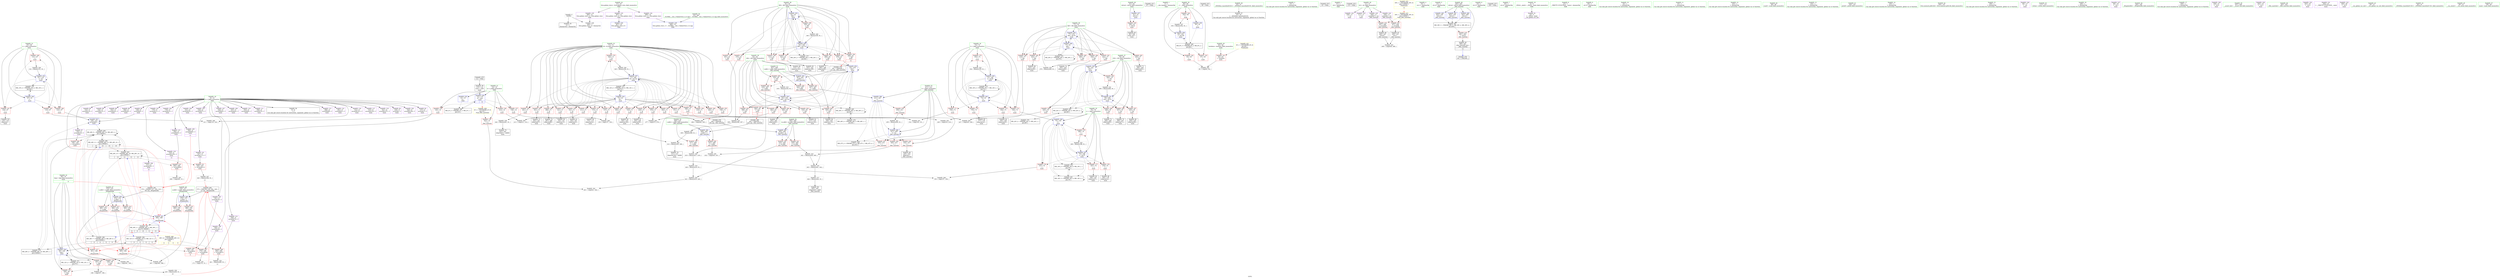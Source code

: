 digraph "SVFG" {
	label="SVFG";

	Node0x55af4ce36180 [shape=record,color=grey,label="{NodeID: 0\nNullPtr}"];
	Node0x55af4ce36180 -> Node0x55af4ce64f70[style=solid];
	Node0x55af4ce36180 -> Node0x55af4ce71450[style=solid];
	Node0x55af4ce672f0 [shape=record,color=red,label="{NodeID: 194\n299\<--81\n\<--l80\nmain\n|{<s0>12}}"];
	Node0x55af4ce672f0:s0 -> Node0x55af4ceb2f30[style=solid,color=red];
	Node0x55af4ce645a0 [shape=record,color=purple,label="{NodeID: 111\n256\<--8\narrayidx70\<--f\nmain\n}"];
	Node0x55af4ce628a0 [shape=record,color=green,label="{NodeID: 28\n61\<--62\nretval\<--retval_field_insensitive\nmain\n}"];
	Node0x55af4ce628a0 -> Node0x55af4ce6a5c0[style=solid];
	Node0x55af4ce628a0 -> Node0x55af4ce71550[style=solid];
	Node0x55af4ceb2640 [shape=record,color=black,label="{NodeID: 471\n87 = PHI()\n}"];
	Node0x55af4ce689b0 [shape=record,color=red,label="{NodeID: 222\n418\<--407\n\<--l.addr\n_Z8is_matchiii\n}"];
	Node0x55af4ce689b0 -> Node0x55af4ce76630[style=solid];
	Node0x55af4ce6a4f0 [shape=record,color=red,label="{NodeID: 139\n422\<--14\n\<--n\n_Z8is_matchiii\n}"];
	Node0x55af4ce6a4f0 -> Node0x55af4ce78130[style=solid];
	Node0x55af4ce65070 [shape=record,color=black,label="{NodeID: 56\n9\<--8\n\<--f\nCan only get source location for instruction, argument, global var or function.}"];
	Node0x55af4ce773b0 [shape=record,color=grey,label="{NodeID: 333\n308 = Binary(306, 307, )\n}"];
	Node0x55af4ce773b0 -> Node0x55af4ce770b0[style=solid];
	Node0x55af4ce71fe0 [shape=record,color=blue,label="{NodeID: 250\n79\<--222\nr50\<--\nmain\n}"];
	Node0x55af4ce71fe0 -> Node0x55af4ce6cb20[style=dashed];
	Node0x55af4ce71fe0 -> Node0x55af4ce6cbf0[style=dashed];
	Node0x55af4ce71fe0 -> Node0x55af4ce6ccc0[style=dashed];
	Node0x55af4ce71fe0 -> Node0x55af4ce6cd90[style=dashed];
	Node0x55af4ce71fe0 -> Node0x55af4ce6ce60[style=dashed];
	Node0x55af4ce71fe0 -> Node0x55af4ce71fe0[style=dashed];
	Node0x55af4ce71fe0 -> Node0x55af4ce720b0[style=dashed];
	Node0x55af4ce71fe0 -> Node0x55af4ce964c0[style=dashed];
	Node0x55af4ce6bbb0 [shape=record,color=red,label="{NodeID: 167\n298\<--71\n\<--i9\nmain\n|{<s0>12}}"];
	Node0x55af4ce6bbb0:s0 -> Node0x55af4ceb2d70[style=solid,color=red];
	Node0x55af4ce66790 [shape=record,color=black,label="{NodeID: 84\n326\<--325\nidxprom110\<--\nmain\n}"];
	Node0x55af4ce582d0 [shape=record,color=green,label="{NodeID: 1\n7\<--1\n__dso_handle\<--dummyObj\nGlob }"];
	Node0x55af4ce673c0 [shape=record,color=red,label="{NodeID: 195\n307\<--81\n\<--l80\nmain\n}"];
	Node0x55af4ce673c0 -> Node0x55af4ce773b0[style=solid];
	Node0x55af4ce64670 [shape=record,color=purple,label="{NodeID: 112\n259\<--8\narrayidx72\<--f\nmain\n}"];
	Node0x55af4ce64670 -> Node0x55af4ce67f20[style=solid];
	Node0x55af4ce62930 [shape=record,color=green,label="{NodeID: 29\n63\<--64\ntestdata\<--testdata_field_insensitive\nmain\n}"];
	Node0x55af4ce62930 -> Node0x55af4ce6a690[style=solid];
	Node0x55af4ceb2740 [shape=record,color=black,label="{NodeID: 472\n99 = PHI()\n}"];
	Node0x55af4ce68a80 [shape=record,color=red,label="{NodeID: 223\n427\<--407\n\<--l.addr\n_Z8is_matchiii\n}"];
	Node0x55af4ce68a80 -> Node0x55af4ce72ce0[style=solid];
	Node0x55af4ce6a5c0 [shape=record,color=red,label="{NodeID: 140\n356\<--61\n\<--retval\nmain\n}"];
	Node0x55af4ce6a5c0 -> Node0x55af4ce66860[style=solid];
	Node0x55af4ce65170 [shape=record,color=black,label="{NodeID: 57\n44\<--45\n\<--_ZNSt8ios_base4InitD1Ev\nCan only get source location for instruction, argument, global var or function.}"];
	Node0x55af4ce77530 [shape=record,color=grey,label="{NodeID: 334\n265 = Binary(264, 91, )\n}"];
	Node0x55af4ce77530 -> Node0x55af4ce720b0[style=solid];
	Node0x55af4ce720b0 [shape=record,color=blue,label="{NodeID: 251\n79\<--265\nr50\<--inc75\nmain\n}"];
	Node0x55af4ce720b0 -> Node0x55af4ce6cb20[style=dashed];
	Node0x55af4ce720b0 -> Node0x55af4ce6cbf0[style=dashed];
	Node0x55af4ce720b0 -> Node0x55af4ce6ccc0[style=dashed];
	Node0x55af4ce720b0 -> Node0x55af4ce6cd90[style=dashed];
	Node0x55af4ce720b0 -> Node0x55af4ce6ce60[style=dashed];
	Node0x55af4ce720b0 -> Node0x55af4ce71fe0[style=dashed];
	Node0x55af4ce720b0 -> Node0x55af4ce720b0[style=dashed];
	Node0x55af4ce720b0 -> Node0x55af4ce964c0[style=dashed];
	Node0x55af4ce6bc80 [shape=record,color=red,label="{NodeID: 168\n305\<--71\n\<--i9\nmain\n}"];
	Node0x55af4ce6bc80 -> Node0x55af4ce76f30[style=solid];
	Node0x55af4ce66860 [shape=record,color=black,label="{NodeID: 85\n60\<--356\nmain_ret\<--\nmain\n}"];
	Node0x55af4ce3d050 [shape=record,color=green,label="{NodeID: 2\n15\<--1\n\<--dummyObj\nCan only get source location for instruction, argument, global var or function.}"];
	Node0x55af4ce67490 [shape=record,color=red,label="{NodeID: 196\n313\<--81\n\<--l80\nmain\n}"];
	Node0x55af4ce67490 -> Node0x55af4ce66450[style=solid];
	Node0x55af4ce64740 [shape=record,color=purple,label="{NodeID: 113\n288\<--8\narrayidx89\<--f\nmain\n}"];
	Node0x55af4ce629c0 [shape=record,color=green,label="{NodeID: 30\n65\<--66\n_\<--__field_insensitive\nmain\n}"];
	Node0x55af4ce629c0 -> Node0x55af4ce6a760[style=solid];
	Node0x55af4ce629c0 -> Node0x55af4ce6a830[style=solid];
	Node0x55af4ce629c0 -> Node0x55af4ce6a900[style=solid];
	Node0x55af4ce629c0 -> Node0x55af4ce71620[style=solid];
	Node0x55af4ce629c0 -> Node0x55af4ce72660[style=solid];
	Node0x55af4ceb2840 [shape=record,color=black,label="{NodeID: 473\n43 = PHI()\n}"];
	Node0x55af4ce68b50 [shape=record,color=red,label="{NodeID: 224\n442\<--407\n\<--l.addr\n_Z8is_matchiii\n}"];
	Node0x55af4ce68b50 -> Node0x55af4ce75d30[style=solid];
	Node0x55af4ce6a690 [shape=record,color=red,label="{NodeID: 141\n94\<--63\n\<--testdata\nmain\n}"];
	Node0x55af4ce6a690 -> Node0x55af4ce785b0[style=solid];
	Node0x55af4ce65270 [shape=record,color=black,label="{NodeID: 58\n115\<--112\nconv\<--call3\nmain\n}"];
	Node0x55af4ce65270 -> Node0x55af4ce716f0[style=solid];
	Node0x55af4ce776b0 [shape=record,color=grey,label="{NodeID: 335\n270 = Binary(269, 91, )\n}"];
	Node0x55af4ce776b0 -> Node0x55af4ce72180[style=solid];
	Node0x55af4ce72180 [shape=record,color=blue,label="{NodeID: 252\n77\<--270\nl46\<--inc78\nmain\n}"];
	Node0x55af4ce72180 -> Node0x55af4ce6c640[style=dashed];
	Node0x55af4ce72180 -> Node0x55af4ce6c710[style=dashed];
	Node0x55af4ce72180 -> Node0x55af4ce6c7e0[style=dashed];
	Node0x55af4ce72180 -> Node0x55af4ce6c8b0[style=dashed];
	Node0x55af4ce72180 -> Node0x55af4ce6c980[style=dashed];
	Node0x55af4ce72180 -> Node0x55af4ce6ca50[style=dashed];
	Node0x55af4ce72180 -> Node0x55af4ce71f10[style=dashed];
	Node0x55af4ce72180 -> Node0x55af4ce72180[style=dashed];
	Node0x55af4ce72180 -> Node0x55af4ce8b890[style=dashed];
	Node0x55af4ce6bd50 [shape=record,color=red,label="{NodeID: 169\n319\<--71\n\<--i9\nmain\n}"];
	Node0x55af4ce6bd50 -> Node0x55af4ce665f0[style=solid];
	Node0x55af4ce66930 [shape=record,color=black,label="{NodeID: 86\n435\<--434\nidxprom\<--\n_Z8is_matchiii\n}"];
	Node0x55af4ce3b3b0 [shape=record,color=green,label="{NodeID: 3\n17\<--1\n.str\<--dummyObj\nGlob }"];
	Node0x55af4ce67560 [shape=record,color=red,label="{NodeID: 197\n322\<--81\n\<--l80\nmain\n}"];
	Node0x55af4ce67560 -> Node0x55af4ce666c0[style=solid];
	Node0x55af4ce64810 [shape=record,color=purple,label="{NodeID: 114\n291\<--8\narrayidx91\<--f\nmain\n}"];
	Node0x55af4ce62a50 [shape=record,color=green,label="{NodeID: 31\n67\<--68\ni\<--i_field_insensitive\nmain\n}"];
	Node0x55af4ce62a50 -> Node0x55af4ce6a9d0[style=solid];
	Node0x55af4ce62a50 -> Node0x55af4ce6aaa0[style=solid];
	Node0x55af4ce62a50 -> Node0x55af4ce6ab70[style=solid];
	Node0x55af4ce62a50 -> Node0x55af4ce6ac40[style=solid];
	Node0x55af4ce62a50 -> Node0x55af4ce717c0[style=solid];
	Node0x55af4ce62a50 -> Node0x55af4ce71960[style=solid];
	Node0x55af4ceb2940 [shape=record,color=black,label="{NodeID: 474\n110 = PHI()\n}"];
	Node0x55af4ce68c20 [shape=record,color=red,label="{NodeID: 225\n417\<--409\n\<--r.addr\n_Z8is_matchiii\n}"];
	Node0x55af4ce68c20 -> Node0x55af4ce76630[style=solid];
	Node0x55af4ce6a760 [shape=record,color=red,label="{NodeID: 142\n93\<--65\n\<--_\nmain\n}"];
	Node0x55af4ce6a760 -> Node0x55af4ce785b0[style=solid];
	Node0x55af4ce65340 [shape=record,color=black,label="{NodeID: 59\n125\<--124\nidxprom\<--\nmain\n}"];
	Node0x55af4ce77830 [shape=record,color=grey,label="{NodeID: 336\n239 = Binary(238, 91, )\n|{<s0>10}}"];
	Node0x55af4ce77830:s0 -> Node0x55af4ceb3710[style=solid,color=red];
	Node0x55af4ce72250 [shape=record,color=blue,label="{NodeID: 253\n81\<--91\nl80\<--\nmain\n}"];
	Node0x55af4ce72250 -> Node0x55af4ce6cf30[style=dashed];
	Node0x55af4ce72250 -> Node0x55af4ce67150[style=dashed];
	Node0x55af4ce72250 -> Node0x55af4ce67220[style=dashed];
	Node0x55af4ce72250 -> Node0x55af4ce672f0[style=dashed];
	Node0x55af4ce72250 -> Node0x55af4ce673c0[style=dashed];
	Node0x55af4ce72250 -> Node0x55af4ce67490[style=dashed];
	Node0x55af4ce72250 -> Node0x55af4ce67560[style=dashed];
	Node0x55af4ce72250 -> Node0x55af4ce67630[style=dashed];
	Node0x55af4ce72250 -> Node0x55af4ce72250[style=dashed];
	Node0x55af4ce72250 -> Node0x55af4ce724c0[style=dashed];
	Node0x55af4ce72250 -> Node0x55af4ce8c290[style=dashed];
	Node0x55af4ce6be20 [shape=record,color=red,label="{NodeID: 170\n344\<--71\n\<--i9\nmain\n}"];
	Node0x55af4ce6be20 -> Node0x55af4ce76c30[style=solid];
	Node0x55af4ce66a00 [shape=record,color=black,label="{NodeID: 87\n438\<--437\nconv\<--\n_Z8is_matchiii\n}"];
	Node0x55af4ce66a00 -> Node0x55af4ce782b0[style=solid];
	Node0x55af4ce4b840 [shape=record,color=green,label="{NodeID: 4\n19\<--1\n.str.1\<--dummyObj\nGlob }"];
	Node0x55af4ce67630 [shape=record,color=red,label="{NodeID: 198\n339\<--81\n\<--l80\nmain\n}"];
	Node0x55af4ce67630 -> Node0x55af4ce76db0[style=solid];
	Node0x55af4ce648e0 [shape=record,color=purple,label="{NodeID: 115\n294\<--8\narrayidx93\<--f\nmain\n}"];
	Node0x55af4ce648e0 -> Node0x55af4ce67ff0[style=solid];
	Node0x55af4ce62b20 [shape=record,color=green,label="{NodeID: 32\n69\<--70\ntmp\<--tmp_field_insensitive\nmain\n|{|<s4>8}}"];
	Node0x55af4ce62b20 -> Node0x55af4ce6ad10[style=solid];
	Node0x55af4ce62b20 -> Node0x55af4ce6ade0[style=solid];
	Node0x55af4ce62b20 -> Node0x55af4ce6aeb0[style=solid];
	Node0x55af4ce62b20 -> Node0x55af4ce71b00[style=solid];
	Node0x55af4ce62b20:s4 -> Node0x55af4ceb31b0[style=solid,color=red];
	Node0x55af4ceb2a40 [shape=record,color=black,label="{NodeID: 475\n112 = PHI()\n}"];
	Node0x55af4ceb2a40 -> Node0x55af4ce65270[style=solid];
	Node0x55af4ce68cf0 [shape=record,color=red,label="{NodeID: 226\n431\<--409\n\<--r.addr\n_Z8is_matchiii\n}"];
	Node0x55af4ce68cf0 -> Node0x55af4ce77cb0[style=solid];
	Node0x55af4ce6a830 [shape=record,color=red,label="{NodeID: 143\n97\<--65\n\<--_\nmain\n}"];
	Node0x55af4ce65410 [shape=record,color=black,label="{NodeID: 60\n142\<--141\nidxprom13\<--\nmain\n}"];
	Node0x55af4ce779b0 [shape=record,color=grey,label="{NodeID: 337\n353 = Binary(352, 91, )\n}"];
	Node0x55af4ce779b0 -> Node0x55af4ce72660[style=solid];
	Node0x55af4ce72320 [shape=record,color=blue,label="{NodeID: 254\n83\<--279\nr84\<--\nmain\n}"];
	Node0x55af4ce72320 -> Node0x55af4ce67700[style=dashed];
	Node0x55af4ce72320 -> Node0x55af4ce677d0[style=dashed];
	Node0x55af4ce72320 -> Node0x55af4ce678a0[style=dashed];
	Node0x55af4ce72320 -> Node0x55af4ce67970[style=dashed];
	Node0x55af4ce72320 -> Node0x55af4ce67a40[style=dashed];
	Node0x55af4ce72320 -> Node0x55af4ce67b10[style=dashed];
	Node0x55af4ce72320 -> Node0x55af4ce67be0[style=dashed];
	Node0x55af4ce72320 -> Node0x55af4ce72320[style=dashed];
	Node0x55af4ce72320 -> Node0x55af4ce723f0[style=dashed];
	Node0x55af4ce72320 -> Node0x55af4ce96ec0[style=dashed];
	Node0x55af4ce6bef0 [shape=record,color=red,label="{NodeID: 171\n150\<--73\n\<--l\nmain\n}"];
	Node0x55af4ce6bef0 -> Node0x55af4ce788b0[style=solid];
	Node0x55af4ce66ad0 [shape=record,color=black,label="{NodeID: 88\n445\<--444\nidxprom6\<--add5\n_Z8is_matchiii\n}"];
	Node0x55af4ce4b8d0 [shape=record,color=green,label="{NodeID: 5\n21\<--1\n.str.2\<--dummyObj\nGlob }"];
	Node0x55af4ce67700 [shape=record,color=red,label="{NodeID: 199\n282\<--83\n\<--r84\nmain\n}"];
	Node0x55af4ce67700 -> Node0x55af4ce78430[style=solid];
	Node0x55af4ce691b0 [shape=record,color=purple,label="{NodeID: 116\n312\<--8\narrayidx101\<--f\nmain\n}"];
	Node0x55af4ce62bf0 [shape=record,color=green,label="{NodeID: 33\n71\<--72\ni9\<--i9_field_insensitive\nmain\n}"];
	Node0x55af4ce62bf0 -> Node0x55af4ce6af80[style=solid];
	Node0x55af4ce62bf0 -> Node0x55af4ce6b050[style=solid];
	Node0x55af4ce62bf0 -> Node0x55af4ce6b120[style=solid];
	Node0x55af4ce62bf0 -> Node0x55af4ce6b1f0[style=solid];
	Node0x55af4ce62bf0 -> Node0x55af4ce6b2c0[style=solid];
	Node0x55af4ce62bf0 -> Node0x55af4ce6b390[style=solid];
	Node0x55af4ce62bf0 -> Node0x55af4ce6b460[style=solid];
	Node0x55af4ce62bf0 -> Node0x55af4ce6b530[style=solid];
	Node0x55af4ce62bf0 -> Node0x55af4ce6b600[style=solid];
	Node0x55af4ce62bf0 -> Node0x55af4ce6b6d0[style=solid];
	Node0x55af4ce62bf0 -> Node0x55af4ce6b7a0[style=solid];
	Node0x55af4ce62bf0 -> Node0x55af4ce6b870[style=solid];
	Node0x55af4ce62bf0 -> Node0x55af4ce6b940[style=solid];
	Node0x55af4ce62bf0 -> Node0x55af4ce6ba10[style=solid];
	Node0x55af4ce62bf0 -> Node0x55af4ce6bae0[style=solid];
	Node0x55af4ce62bf0 -> Node0x55af4ce6bbb0[style=solid];
	Node0x55af4ce62bf0 -> Node0x55af4ce6bc80[style=solid];
	Node0x55af4ce62bf0 -> Node0x55af4ce6bd50[style=solid];
	Node0x55af4ce62bf0 -> Node0x55af4ce6be20[style=solid];
	Node0x55af4ce62bf0 -> Node0x55af4ce71a30[style=solid];
	Node0x55af4ce62bf0 -> Node0x55af4ce72590[style=solid];
	Node0x55af4ceb2ba0 [shape=record,color=black,label="{NodeID: 476\n301 = PHI(399, )\n}"];
	Node0x55af4ce68dc0 [shape=record,color=red,label="{NodeID: 227\n430\<--411\n\<--i\n_Z8is_matchiii\n}"];
	Node0x55af4ce68dc0 -> Node0x55af4ce77cb0[style=solid];
	Node0x55af4ce6a900 [shape=record,color=red,label="{NodeID: 144\n352\<--65\n\<--_\nmain\n}"];
	Node0x55af4ce6a900 -> Node0x55af4ce779b0[style=solid];
	Node0x55af4ce654e0 [shape=record,color=black,label="{NodeID: 61\n162\<--161\nidxprom23\<--\nmain\n}"];
	Node0x55af4ce8a6a0 [shape=record,color=yellow,style=double,label="{NodeID: 421\n6V_1 = ENCHI(MR_6V_0)\npts\{64 \}\nFun[main]}"];
	Node0x55af4ce8a6a0 -> Node0x55af4ce6a690[style=dashed];
	Node0x55af4ce77b30 [shape=record,color=grey,label="{NodeID: 338\n242 = Binary(241, 91, )\n}"];
	Node0x55af4ce77b30 -> Node0x55af4ce65c30[style=solid];
	Node0x55af4ce723f0 [shape=record,color=blue,label="{NodeID: 255\n83\<--335\nr84\<--inc116\nmain\n}"];
	Node0x55af4ce723f0 -> Node0x55af4ce67700[style=dashed];
	Node0x55af4ce723f0 -> Node0x55af4ce677d0[style=dashed];
	Node0x55af4ce723f0 -> Node0x55af4ce678a0[style=dashed];
	Node0x55af4ce723f0 -> Node0x55af4ce67970[style=dashed];
	Node0x55af4ce723f0 -> Node0x55af4ce67a40[style=dashed];
	Node0x55af4ce723f0 -> Node0x55af4ce67b10[style=dashed];
	Node0x55af4ce723f0 -> Node0x55af4ce67be0[style=dashed];
	Node0x55af4ce723f0 -> Node0x55af4ce72320[style=dashed];
	Node0x55af4ce723f0 -> Node0x55af4ce723f0[style=dashed];
	Node0x55af4ce723f0 -> Node0x55af4ce96ec0[style=dashed];
	Node0x55af4ce6bfc0 [shape=record,color=red,label="{NodeID: 172\n154\<--73\n\<--l\nmain\n}"];
	Node0x55af4ce6bfc0 -> Node0x55af4ce71ca0[style=solid];
	Node0x55af4ce66ba0 [shape=record,color=black,label="{NodeID: 89\n448\<--447\nconv8\<--\n_Z8is_matchiii\n}"];
	Node0x55af4ce66ba0 -> Node0x55af4ce782b0[style=solid];
	Node0x55af4ce4b960 [shape=record,color=green,label="{NodeID: 6\n23\<--1\n.str.3\<--dummyObj\nGlob }"];
	Node0x55af4ce677d0 [shape=record,color=red,label="{NodeID: 200\n292\<--83\n\<--r84\nmain\n}"];
	Node0x55af4ce677d0 -> Node0x55af4ce662b0[style=solid];
	Node0x55af4ce69280 [shape=record,color=purple,label="{NodeID: 117\n315\<--8\narrayidx103\<--f\nmain\n}"];
	Node0x55af4ce62cc0 [shape=record,color=green,label="{NodeID: 34\n73\<--74\nl\<--l_field_insensitive\nmain\n}"];
	Node0x55af4ce62cc0 -> Node0x55af4ce6bef0[style=solid];
	Node0x55af4ce62cc0 -> Node0x55af4ce6bfc0[style=solid];
	Node0x55af4ce62cc0 -> Node0x55af4ce6c090[style=solid];
	Node0x55af4ce62cc0 -> Node0x55af4ce6c160[style=solid];
	Node0x55af4ce62cc0 -> Node0x55af4ce6c230[style=solid];
	Node0x55af4ce62cc0 -> Node0x55af4ce71bd0[style=solid];
	Node0x55af4ce62cc0 -> Node0x55af4ce71e40[style=solid];
	Node0x55af4ceb2ca0 [shape=record,color=black,label="{NodeID: 477\n350 = PHI()\n}"];
	Node0x55af4ce68e90 [shape=record,color=red,label="{NodeID: 228\n434\<--411\n\<--i\n_Z8is_matchiii\n}"];
	Node0x55af4ce68e90 -> Node0x55af4ce66930[style=solid];
	Node0x55af4ce6a9d0 [shape=record,color=red,label="{NodeID: 145\n119\<--67\n\<--i\nmain\n}"];
	Node0x55af4ce6a9d0 -> Node0x55af4ce78730[style=solid];
	Node0x55af4ce655b0 [shape=record,color=black,label="{NodeID: 62\n165\<--164\nidxprom25\<--\nmain\n}"];
	Node0x55af4ce77cb0 [shape=record,color=grey,label="{NodeID: 339\n432 = cmp(430, 431, )\n}"];
	Node0x55af4ce724c0 [shape=record,color=blue,label="{NodeID: 256\n81\<--340\nl80\<--inc119\nmain\n}"];
	Node0x55af4ce724c0 -> Node0x55af4ce6cf30[style=dashed];
	Node0x55af4ce724c0 -> Node0x55af4ce67150[style=dashed];
	Node0x55af4ce724c0 -> Node0x55af4ce67220[style=dashed];
	Node0x55af4ce724c0 -> Node0x55af4ce672f0[style=dashed];
	Node0x55af4ce724c0 -> Node0x55af4ce673c0[style=dashed];
	Node0x55af4ce724c0 -> Node0x55af4ce67490[style=dashed];
	Node0x55af4ce724c0 -> Node0x55af4ce67560[style=dashed];
	Node0x55af4ce724c0 -> Node0x55af4ce67630[style=dashed];
	Node0x55af4ce724c0 -> Node0x55af4ce72250[style=dashed];
	Node0x55af4ce724c0 -> Node0x55af4ce724c0[style=dashed];
	Node0x55af4ce724c0 -> Node0x55af4ce8c290[style=dashed];
	Node0x55af4ce6c090 [shape=record,color=red,label="{NodeID: 173\n164\<--73\n\<--l\nmain\n}"];
	Node0x55af4ce6c090 -> Node0x55af4ce655b0[style=solid];
	Node0x55af4ce66c70 [shape=record,color=black,label="{NodeID: 90\n399\<--461\n_Z8is_matchiii_ret\<--\n_Z8is_matchiii\n|{<s0>12}}"];
	Node0x55af4ce66c70:s0 -> Node0x55af4ceb2ba0[style=solid,color=blue];
	Node0x55af4ce4b9f0 [shape=record,color=green,label="{NodeID: 7\n25\<--1\n.str.4\<--dummyObj\nGlob }"];
	Node0x55af4ce678a0 [shape=record,color=red,label="{NodeID: 201\n300\<--83\n\<--r84\nmain\n|{<s0>12}}"];
	Node0x55af4ce678a0:s0 -> Node0x55af4ceb3070[style=solid,color=red];
	Node0x55af4ce69350 [shape=record,color=purple,label="{NodeID: 118\n318\<--8\narrayidx105\<--f\nmain\n|{<s0>13}}"];
	Node0x55af4ce69350:s0 -> Node0x55af4ceb31b0[style=solid,color=red];
	Node0x55af4ce62d90 [shape=record,color=green,label="{NodeID: 35\n75\<--76\nr\<--r_field_insensitive\nmain\n}"];
	Node0x55af4ce62d90 -> Node0x55af4ce6c300[style=solid];
	Node0x55af4ce62d90 -> Node0x55af4ce6c3d0[style=solid];
	Node0x55af4ce62d90 -> Node0x55af4ce6c4a0[style=solid];
	Node0x55af4ce62d90 -> Node0x55af4ce6c570[style=solid];
	Node0x55af4ce62d90 -> Node0x55af4ce71ca0[style=solid];
	Node0x55af4ce62d90 -> Node0x55af4ce71d70[style=solid];
	Node0x55af4ceb2d70 [shape=record,color=black,label="{NodeID: 478\n400 = PHI(298, )\n0th arg _Z8is_matchiii }"];
	Node0x55af4ceb2d70 -> Node0x55af4ce729a0[style=solid];
	Node0x55af4ce68f60 [shape=record,color=red,label="{NodeID: 229\n440\<--411\n\<--i\n_Z8is_matchiii\n}"];
	Node0x55af4ce68f60 -> Node0x55af4ce75a30[style=solid];
	Node0x55af4ce6aaa0 [shape=record,color=red,label="{NodeID: 146\n123\<--67\n\<--i\nmain\n}"];
	Node0x55af4ce6aaa0 -> Node0x55af4ce71890[style=solid];
	Node0x55af4ce65680 [shape=record,color=black,label="{NodeID: 63\n168\<--167\nidxprom27\<--\nmain\n}"];
	Node0x55af4ce77e30 [shape=record,color=grey,label="{NodeID: 340\n277 = cmp(275, 276, )\n}"];
	Node0x55af4ce72590 [shape=record,color=blue,label="{NodeID: 257\n71\<--345\ni9\<--inc122\nmain\n}"];
	Node0x55af4ce72590 -> Node0x55af4ce6af80[style=dashed];
	Node0x55af4ce72590 -> Node0x55af4ce6b050[style=dashed];
	Node0x55af4ce72590 -> Node0x55af4ce6b120[style=dashed];
	Node0x55af4ce72590 -> Node0x55af4ce6b1f0[style=dashed];
	Node0x55af4ce72590 -> Node0x55af4ce6b2c0[style=dashed];
	Node0x55af4ce72590 -> Node0x55af4ce6b390[style=dashed];
	Node0x55af4ce72590 -> Node0x55af4ce6b460[style=dashed];
	Node0x55af4ce72590 -> Node0x55af4ce6b530[style=dashed];
	Node0x55af4ce72590 -> Node0x55af4ce6b600[style=dashed];
	Node0x55af4ce72590 -> Node0x55af4ce6b6d0[style=dashed];
	Node0x55af4ce72590 -> Node0x55af4ce6b7a0[style=dashed];
	Node0x55af4ce72590 -> Node0x55af4ce6b870[style=dashed];
	Node0x55af4ce72590 -> Node0x55af4ce6b940[style=dashed];
	Node0x55af4ce72590 -> Node0x55af4ce6ba10[style=dashed];
	Node0x55af4ce72590 -> Node0x55af4ce6bae0[style=dashed];
	Node0x55af4ce72590 -> Node0x55af4ce6bbb0[style=dashed];
	Node0x55af4ce72590 -> Node0x55af4ce6bc80[style=dashed];
	Node0x55af4ce72590 -> Node0x55af4ce6bd50[style=dashed];
	Node0x55af4ce72590 -> Node0x55af4ce6be20[style=dashed];
	Node0x55af4ce72590 -> Node0x55af4ce72590[style=dashed];
	Node0x55af4ce72590 -> Node0x55af4ce8ada0[style=dashed];
	Node0x55af4ce6c160 [shape=record,color=red,label="{NodeID: 174\n176\<--73\n\<--l\nmain\n}"];
	Node0x55af4ce6c160 -> Node0x55af4ce65820[style=solid];
	Node0x55af4ce66d40 [shape=record,color=purple,label="{NodeID: 91\n42\<--4\n\<--_ZStL8__ioinit\n__cxx_global_var_init\n}"];
	Node0x55af4ce4ba80 [shape=record,color=green,label="{NodeID: 8\n27\<--1\n__PRETTY_FUNCTION__.main\<--dummyObj\nGlob }"];
	Node0x55af4ce89190 [shape=record,color=black,label="{NodeID: 368\nMR_2V_2 = PHI(MR_2V_3, MR_2V_1, )\npts\{16 \}\n}"];
	Node0x55af4ce89190 -> Node0x55af4ce716f0[style=dashed];
	Node0x55af4ce67970 [shape=record,color=red,label="{NodeID: 202\n306\<--83\n\<--r84\nmain\n}"];
	Node0x55af4ce67970 -> Node0x55af4ce773b0[style=solid];
	Node0x55af4ce69420 [shape=record,color=purple,label="{NodeID: 119\n321\<--8\narrayidx107\<--f\nmain\n}"];
	Node0x55af4ce62e60 [shape=record,color=green,label="{NodeID: 36\n77\<--78\nl46\<--l46_field_insensitive\nmain\n}"];
	Node0x55af4ce62e60 -> Node0x55af4ce6c640[style=solid];
	Node0x55af4ce62e60 -> Node0x55af4ce6c710[style=solid];
	Node0x55af4ce62e60 -> Node0x55af4ce6c7e0[style=solid];
	Node0x55af4ce62e60 -> Node0x55af4ce6c8b0[style=solid];
	Node0x55af4ce62e60 -> Node0x55af4ce6c980[style=solid];
	Node0x55af4ce62e60 -> Node0x55af4ce6ca50[style=solid];
	Node0x55af4ce62e60 -> Node0x55af4ce71f10[style=solid];
	Node0x55af4ce62e60 -> Node0x55af4ce72180[style=solid];
	Node0x55af4ceb2f30 [shape=record,color=black,label="{NodeID: 479\n401 = PHI(299, )\n1st arg _Z8is_matchiii }"];
	Node0x55af4ceb2f30 -> Node0x55af4ce72a70[style=solid];
	Node0x55af4ce941c0 [shape=record,color=black,label="{NodeID: 396\nMR_28V_11 = PHI(MR_28V_13, MR_28V_10, )\npts\{100000 \}\n|{|<s3>10|<s4>10|<s5>10|<s6>10}}"];
	Node0x55af4ce941c0 -> Node0x55af4ce8e0c0[style=dashed];
	Node0x55af4ce941c0 -> Node0x55af4ce941c0[style=dashed];
	Node0x55af4ce941c0 -> Node0x55af4ce973c0[style=dashed];
	Node0x55af4ce941c0:s3 -> Node0x55af4ce685a0[style=dashed,color=red];
	Node0x55af4ce941c0:s4 -> Node0x55af4ce68670[style=dashed,color=red];
	Node0x55af4ce941c0:s5 -> Node0x55af4ce728d0[style=dashed,color=red];
	Node0x55af4ce941c0:s6 -> Node0x55af4ce8d690[style=dashed,color=red];
	Node0x55af4ce69030 [shape=record,color=red,label="{NodeID: 230\n454\<--411\n\<--i\n_Z8is_matchiii\n}"];
	Node0x55af4ce69030 -> Node0x55af4ce761b0[style=solid];
	Node0x55af4ce6ab70 [shape=record,color=red,label="{NodeID: 147\n124\<--67\n\<--i\nmain\n}"];
	Node0x55af4ce6ab70 -> Node0x55af4ce65340[style=solid];
	Node0x55af4ce65750 [shape=record,color=black,label="{NodeID: 64\n174\<--173\nidxprom30\<--\nmain\n}"];
	Node0x55af4ce77fb0 [shape=record,color=grey,label="{NodeID: 341\n171 = cmp(170, 15, )\n}"];
	Node0x55af4ce72660 [shape=record,color=blue,label="{NodeID: 258\n65\<--353\n_\<--inc126\nmain\n}"];
	Node0x55af4ce72660 -> Node0x55af4ce89690[style=dashed];
	Node0x55af4ce6c230 [shape=record,color=red,label="{NodeID: 175\n193\<--73\n\<--l\nmain\n}"];
	Node0x55af4ce6c230 -> Node0x55af4ce76330[style=solid];
	Node0x55af4ce66e10 [shape=record,color=purple,label="{NodeID: 92\n126\<--8\narrayidx\<--f\nmain\n}"];
	Node0x55af4ce4bb10 [shape=record,color=green,label="{NodeID: 9\n29\<--1\n.str.5\<--dummyObj\nGlob }"];
	Node0x55af4ce89690 [shape=record,color=black,label="{NodeID: 369\nMR_8V_3 = PHI(MR_8V_4, MR_8V_2, )\npts\{66 \}\n}"];
	Node0x55af4ce89690 -> Node0x55af4ce6a760[style=dashed];
	Node0x55af4ce89690 -> Node0x55af4ce6a830[style=dashed];
	Node0x55af4ce89690 -> Node0x55af4ce6a900[style=dashed];
	Node0x55af4ce89690 -> Node0x55af4ce72660[style=dashed];
	Node0x55af4ce67a40 [shape=record,color=red,label="{NodeID: 203\n316\<--83\n\<--r84\nmain\n}"];
	Node0x55af4ce67a40 -> Node0x55af4ce66520[style=solid];
	Node0x55af4ce694f0 [shape=record,color=purple,label="{NodeID: 120\n324\<--8\narrayidx109\<--f\nmain\n}"];
	Node0x55af4ce62f30 [shape=record,color=green,label="{NodeID: 37\n79\<--80\nr50\<--r50_field_insensitive\nmain\n}"];
	Node0x55af4ce62f30 -> Node0x55af4ce6cb20[style=solid];
	Node0x55af4ce62f30 -> Node0x55af4ce6cbf0[style=solid];
	Node0x55af4ce62f30 -> Node0x55af4ce6ccc0[style=solid];
	Node0x55af4ce62f30 -> Node0x55af4ce6cd90[style=solid];
	Node0x55af4ce62f30 -> Node0x55af4ce6ce60[style=solid];
	Node0x55af4ce62f30 -> Node0x55af4ce71fe0[style=solid];
	Node0x55af4ce62f30 -> Node0x55af4ce720b0[style=solid];
	Node0x55af4ceb3070 [shape=record,color=black,label="{NodeID: 480\n402 = PHI(300, )\n2nd arg _Z8is_matchiii }"];
	Node0x55af4ceb3070 -> Node0x55af4ce72b40[style=solid];
	Node0x55af4ce71020 [shape=record,color=red,label="{NodeID: 231\n437\<--436\n\<--arrayidx\n_Z8is_matchiii\n}"];
	Node0x55af4ce71020 -> Node0x55af4ce66a00[style=solid];
	Node0x55af4ce6ac40 [shape=record,color=red,label="{NodeID: 148\n131\<--67\n\<--i\nmain\n}"];
	Node0x55af4ce6ac40 -> Node0x55af4ce76930[style=solid];
	Node0x55af4ce65820 [shape=record,color=black,label="{NodeID: 65\n177\<--176\nidxprom32\<--\nmain\n}"];
	Node0x55af4ce78130 [shape=record,color=grey,label="{NodeID: 342\n423 = cmp(421, 422, )\n}"];
	Node0x55af4ce72730 [shape=record,color=blue,label="{NodeID: 259\n374\<--372\nx.addr\<--x\n_Z6updateRii\n}"];
	Node0x55af4ce72730 -> Node0x55af4ce68190[style=dashed];
	Node0x55af4ce72730 -> Node0x55af4ce68260[style=dashed];
	Node0x55af4ce72730 -> Node0x55af4ce68330[style=dashed];
	Node0x55af4ce6c300 [shape=record,color=red,label="{NodeID: 176\n157\<--75\n\<--r\nmain\n}"];
	Node0x55af4ce6c300 -> Node0x55af4ce78bb0[style=solid];
	Node0x55af4ce66ee0 [shape=record,color=purple,label="{NodeID: 93\n127\<--8\narrayidx7\<--f\nmain\n}"];
	Node0x55af4ce4bba0 [shape=record,color=green,label="{NodeID: 10\n32\<--1\n\<--dummyObj\nCan only get source location for instruction, argument, global var or function.}"];
	Node0x55af4ce89b90 [shape=record,color=black,label="{NodeID: 370\nMR_10V_2 = PHI(MR_10V_4, MR_10V_1, )\npts\{68 \}\n}"];
	Node0x55af4ce89b90 -> Node0x55af4ce717c0[style=dashed];
	Node0x55af4ce67b10 [shape=record,color=red,label="{NodeID: 204\n325\<--83\n\<--r84\nmain\n}"];
	Node0x55af4ce67b10 -> Node0x55af4ce66790[style=solid];
	Node0x55af4ce695c0 [shape=record,color=purple,label="{NodeID: 121\n327\<--8\narrayidx111\<--f\nmain\n}"];
	Node0x55af4ce695c0 -> Node0x55af4ce680c0[style=solid];
	Node0x55af4ce63000 [shape=record,color=green,label="{NodeID: 38\n81\<--82\nl80\<--l80_field_insensitive\nmain\n}"];
	Node0x55af4ce63000 -> Node0x55af4ce6cf30[style=solid];
	Node0x55af4ce63000 -> Node0x55af4ce67150[style=solid];
	Node0x55af4ce63000 -> Node0x55af4ce67220[style=solid];
	Node0x55af4ce63000 -> Node0x55af4ce672f0[style=solid];
	Node0x55af4ce63000 -> Node0x55af4ce673c0[style=solid];
	Node0x55af4ce63000 -> Node0x55af4ce67490[style=solid];
	Node0x55af4ce63000 -> Node0x55af4ce67560[style=solid];
	Node0x55af4ce63000 -> Node0x55af4ce67630[style=solid];
	Node0x55af4ce63000 -> Node0x55af4ce72250[style=solid];
	Node0x55af4ce63000 -> Node0x55af4ce724c0[style=solid];
	Node0x55af4ceb31b0 [shape=record,color=black,label="{NodeID: 481\n372 = PHI(69, 237, 250, 318, )\n0th arg _Z6updateRii }"];
	Node0x55af4ceb31b0 -> Node0x55af4ce72730[style=solid];
	Node0x55af4ce710b0 [shape=record,color=red,label="{NodeID: 232\n447\<--446\n\<--arrayidx7\n_Z8is_matchiii\n}"];
	Node0x55af4ce710b0 -> Node0x55af4ce66ba0[style=solid];
	Node0x55af4ce6ad10 [shape=record,color=red,label="{NodeID: 149\n197\<--69\n\<--tmp\nmain\n}"];
	Node0x55af4ce6ad10 -> Node0x55af4ce78eb0[style=solid];
	Node0x55af4ce658f0 [shape=record,color=black,label="{NodeID: 66\n180\<--179\nidxprom34\<--\nmain\n}"];
	Node0x55af4ce782b0 [shape=record,color=grey,label="{NodeID: 343\n449 = cmp(438, 448, )\n}"];
	Node0x55af4ce72800 [shape=record,color=blue,label="{NodeID: 260\n376\<--373\ny.addr\<--y\n_Z6updateRii\n}"];
	Node0x55af4ce72800 -> Node0x55af4ce68400[style=dashed];
	Node0x55af4ce72800 -> Node0x55af4ce684d0[style=dashed];
	Node0x55af4ce6c3d0 [shape=record,color=red,label="{NodeID: 177\n167\<--75\n\<--r\nmain\n}"];
	Node0x55af4ce6c3d0 -> Node0x55af4ce65680[style=solid];
	Node0x55af4ce66fb0 [shape=record,color=purple,label="{NodeID: 94\n128\<--8\narrayidx8\<--f\nmain\n}"];
	Node0x55af4ce66fb0 -> Node0x55af4ce71890[style=solid];
	Node0x55af4ce4bc30 [shape=record,color=green,label="{NodeID: 11\n91\<--1\n\<--dummyObj\nCan only get source location for instruction, argument, global var or function.}"];
	Node0x55af4ce8a090 [shape=record,color=black,label="{NodeID: 371\nMR_12V_2 = PHI(MR_12V_9, MR_12V_1, )\npts\{70 \}\n}"];
	Node0x55af4ce8a090 -> Node0x55af4ce6aeb0[style=dashed];
	Node0x55af4ce8a090 -> Node0x55af4ce71b00[style=dashed];
	Node0x55af4ce8a090 -> Node0x55af4ce8a090[style=dashed];
	Node0x55af4ce67be0 [shape=record,color=red,label="{NodeID: 205\n334\<--83\n\<--r84\nmain\n}"];
	Node0x55af4ce67be0 -> Node0x55af4ce764b0[style=solid];
	Node0x55af4ce69690 [shape=record,color=purple,label="{NodeID: 122\n109\<--11\n\<--str\nmain\n}"];
	Node0x55af4ce630d0 [shape=record,color=green,label="{NodeID: 39\n83\<--84\nr84\<--r84_field_insensitive\nmain\n}"];
	Node0x55af4ce630d0 -> Node0x55af4ce67700[style=solid];
	Node0x55af4ce630d0 -> Node0x55af4ce677d0[style=solid];
	Node0x55af4ce630d0 -> Node0x55af4ce678a0[style=solid];
	Node0x55af4ce630d0 -> Node0x55af4ce67970[style=solid];
	Node0x55af4ce630d0 -> Node0x55af4ce67a40[style=solid];
	Node0x55af4ce630d0 -> Node0x55af4ce67b10[style=solid];
	Node0x55af4ce630d0 -> Node0x55af4ce67be0[style=solid];
	Node0x55af4ce630d0 -> Node0x55af4ce72320[style=solid];
	Node0x55af4ce630d0 -> Node0x55af4ce723f0[style=solid];
	Node0x55af4ceb3710 [shape=record,color=black,label="{NodeID: 482\n373 = PHI(182, 239, 261, 329, )\n1st arg _Z6updateRii }"];
	Node0x55af4ceb3710 -> Node0x55af4ce72800[style=solid];
	Node0x55af4ce75a30 [shape=record,color=grey,label="{NodeID: 316\n441 = Binary(439, 440, )\n}"];
	Node0x55af4ce75a30 -> Node0x55af4ce75d30[style=solid];
	Node0x55af4ce71180 [shape=record,color=blue,label="{NodeID: 233\n14\<--15\nn\<--\nGlob }"];
	Node0x55af4ce71180 -> Node0x55af4ce89190[style=dashed];
	Node0x55af4ce6ade0 [shape=record,color=red,label="{NodeID: 150\n238\<--69\n\<--tmp\nmain\n}"];
	Node0x55af4ce6ade0 -> Node0x55af4ce77830[style=solid];
	Node0x55af4ce659c0 [shape=record,color=black,label="{NodeID: 67\n230\<--229\nidxprom54\<--\nmain\n}"];
	Node0x55af4ce78430 [shape=record,color=grey,label="{NodeID: 344\n284 = cmp(282, 283, )\n}"];
	Node0x55af4ce728d0 [shape=record,color=blue,label="{NodeID: 261\n390\<--389\n\<--\n_Z6updateRii\n}"];
	Node0x55af4ce728d0 -> Node0x55af4ce8d690[style=dashed];
	Node0x55af4ce6c4a0 [shape=record,color=red,label="{NodeID: 178\n179\<--75\n\<--r\nmain\n}"];
	Node0x55af4ce6c4a0 -> Node0x55af4ce658f0[style=solid];
	Node0x55af4ce67080 [shape=record,color=purple,label="{NodeID: 95\n143\<--8\narrayidx14\<--f\nmain\n}"];
	Node0x55af4ce4bd00 [shape=record,color=green,label="{NodeID: 12\n103\<--1\n\<--dummyObj\nCan only get source location for instruction, argument, global var or function.}"];
	Node0x55af4ce8ada0 [shape=record,color=black,label="{NodeID: 372\nMR_14V_2 = PHI(MR_14V_4, MR_14V_1, )\npts\{72 \}\n}"];
	Node0x55af4ce8ada0 -> Node0x55af4ce71a30[style=dashed];
	Node0x55af4ce67cb0 [shape=record,color=red,label="{NodeID: 206\n146\<--145\n\<--arrayidx16\nmain\n}"];
	Node0x55af4ce67cb0 -> Node0x55af4ce71b00[style=solid];
	Node0x55af4ce69760 [shape=record,color=purple,label="{NodeID: 123\n111\<--11\n\<--str\nmain\n}"];
	Node0x55af4ce631a0 [shape=record,color=green,label="{NodeID: 40\n88\<--89\nscanf\<--scanf_field_insensitive\n}"];
	Node0x55af4ce75bb0 [shape=record,color=grey,label="{NodeID: 317\n444 = Binary(443, 91, )\n}"];
	Node0x55af4ce75bb0 -> Node0x55af4ce66ad0[style=solid];
	Node0x55af4ce71250 [shape=record,color=blue,label="{NodeID: 234\n467\<--32\nllvm.global_ctors_0\<--\nGlob }"];
	Node0x55af4ce6aeb0 [shape=record,color=red,label="{NodeID: 151\n348\<--69\n\<--tmp\nmain\n}"];
	Node0x55af4ce65a90 [shape=record,color=black,label="{NodeID: 68\n233\<--232\nidxprom56\<--\nmain\n}"];
	Node0x55af4ce785b0 [shape=record,color=grey,label="{NodeID: 345\n95 = cmp(93, 94, )\n}"];
	Node0x55af4ce729a0 [shape=record,color=blue,label="{NodeID: 262\n405\<--400\nm.addr\<--m\n_Z8is_matchiii\n}"];
	Node0x55af4ce729a0 -> Node0x55af4ce68810[style=dashed];
	Node0x55af4ce729a0 -> Node0x55af4ce688e0[style=dashed];
	Node0x55af4ce6c570 [shape=record,color=red,label="{NodeID: 179\n188\<--75\n\<--r\nmain\n}"];
	Node0x55af4ce6c570 -> Node0x55af4ce767b0[style=solid];
	Node0x55af4ce63970 [shape=record,color=purple,label="{NodeID: 96\n144\<--8\narrayidx15\<--f\nmain\n}"];
	Node0x55af4ce4bdd0 [shape=record,color=green,label="{NodeID: 13\n104\<--1\n\<--dummyObj\nCan only get source location for instruction, argument, global var or function.}"];
	Node0x55af4ce8ae90 [shape=record,color=black,label="{NodeID: 373\nMR_16V_2 = PHI(MR_16V_7, MR_16V_1, )\npts\{74 \}\n}"];
	Node0x55af4ce8ae90 -> Node0x55af4ce71bd0[style=dashed];
	Node0x55af4ce8ae90 -> Node0x55af4ce8ae90[style=dashed];
	Node0x55af4ce67d80 [shape=record,color=red,label="{NodeID: 207\n170\<--169\n\<--arrayidx28\nmain\n}"];
	Node0x55af4ce67d80 -> Node0x55af4ce77fb0[style=solid];
	Node0x55af4ce69830 [shape=record,color=purple,label="{NodeID: 124\n436\<--11\narrayidx\<--str\n_Z8is_matchiii\n}"];
	Node0x55af4ce69830 -> Node0x55af4ce71020[style=solid];
	Node0x55af4ce632a0 [shape=record,color=green,label="{NodeID: 41\n100\<--101\nprintf\<--printf_field_insensitive\n}"];
	Node0x55af4ce95ac0 [shape=record,color=black,label="{NodeID: 401\nMR_18V_3 = PHI(MR_18V_4, MR_18V_2, )\npts\{76 \}\n}"];
	Node0x55af4ce95ac0 -> Node0x55af4ce71ca0[style=dashed];
	Node0x55af4ce95ac0 -> Node0x55af4ce8b390[style=dashed];
	Node0x55af4ce95ac0 -> Node0x55af4ce95ac0[style=dashed];
	Node0x55af4ce75d30 [shape=record,color=grey,label="{NodeID: 318\n443 = Binary(441, 442, )\n}"];
	Node0x55af4ce75d30 -> Node0x55af4ce75bb0[style=solid];
	Node0x55af4ce71350 [shape=record,color=blue,label="{NodeID: 235\n468\<--33\nllvm.global_ctors_1\<--_GLOBAL__sub_I_YukineChris_0_0.cpp\nGlob }"];
	Node0x55af4ce6af80 [shape=record,color=red,label="{NodeID: 152\n137\<--71\n\<--i9\nmain\n}"];
	Node0x55af4ce6af80 -> Node0x55af4ce78a30[style=solid];
	Node0x55af4ce65b60 [shape=record,color=black,label="{NodeID: 69\n236\<--235\nidxprom58\<--\nmain\n}"];
	Node0x55af4ce78730 [shape=record,color=grey,label="{NodeID: 346\n121 = cmp(119, 120, )\n}"];
	Node0x55af4ce72a70 [shape=record,color=blue,label="{NodeID: 263\n407\<--401\nl.addr\<--l\n_Z8is_matchiii\n}"];
	Node0x55af4ce72a70 -> Node0x55af4ce689b0[style=dashed];
	Node0x55af4ce72a70 -> Node0x55af4ce68a80[style=dashed];
	Node0x55af4ce72a70 -> Node0x55af4ce68b50[style=dashed];
	Node0x55af4ce6c640 [shape=record,color=red,label="{NodeID: 180\n218\<--77\n\<--l46\nmain\n}"];
	Node0x55af4ce6c640 -> Node0x55af4ce791b0[style=solid];
	Node0x55af4ce63a40 [shape=record,color=purple,label="{NodeID: 97\n145\<--8\narrayidx16\<--f\nmain\n}"];
	Node0x55af4ce63a40 -> Node0x55af4ce67cb0[style=solid];
	Node0x55af4ce4bea0 [shape=record,color=green,label="{NodeID: 14\n105\<--1\n\<--dummyObj\nCan only get source location for instruction, argument, global var or function.}"];
	Node0x55af4ce8b390 [shape=record,color=black,label="{NodeID: 374\nMR_18V_2 = PHI(MR_18V_8, MR_18V_1, )\npts\{76 \}\n}"];
	Node0x55af4ce8b390 -> Node0x55af4ce95ac0[style=dashed];
	Node0x55af4ce67e50 [shape=record,color=red,label="{NodeID: 208\n182\<--181\n\<--arrayidx35\nmain\n|{<s0>8}}"];
	Node0x55af4ce67e50:s0 -> Node0x55af4ceb3710[style=solid,color=red];
	Node0x55af4ce69900 [shape=record,color=purple,label="{NodeID: 125\n446\<--11\narrayidx7\<--str\n_Z8is_matchiii\n}"];
	Node0x55af4ce69900 -> Node0x55af4ce710b0[style=solid];
	Node0x55af4ce633a0 [shape=record,color=green,label="{NodeID: 42\n106\<--107\nllvm.memset.p0i8.i64\<--llvm.memset.p0i8.i64_field_insensitive\n}"];
	Node0x55af4ce75eb0 [shape=record,color=grey,label="{NodeID: 319\n420 = Binary(419, 91, )\n}"];
	Node0x55af4ce75eb0 -> Node0x55af4ce76030[style=solid];
	Node0x55af4ce71450 [shape=record,color=blue, style = dotted,label="{NodeID: 236\n469\<--3\nllvm.global_ctors_2\<--dummyVal\nGlob }"];
	Node0x55af4ce6b050 [shape=record,color=red,label="{NodeID: 153\n141\<--71\n\<--i9\nmain\n}"];
	Node0x55af4ce6b050 -> Node0x55af4ce65410[style=solid];
	Node0x55af4ce65c30 [shape=record,color=black,label="{NodeID: 70\n243\<--242\nidxprom61\<--add60\nmain\n}"];
	Node0x55af4ce788b0 [shape=record,color=grey,label="{NodeID: 347\n152 = cmp(150, 151, )\n}"];
	Node0x55af4ce72b40 [shape=record,color=blue,label="{NodeID: 264\n409\<--402\nr.addr\<--r\n_Z8is_matchiii\n}"];
	Node0x55af4ce72b40 -> Node0x55af4ce68c20[style=dashed];
	Node0x55af4ce72b40 -> Node0x55af4ce68cf0[style=dashed];
	Node0x55af4ce6c710 [shape=record,color=red,label="{NodeID: 181\n222\<--77\n\<--l46\nmain\n}"];
	Node0x55af4ce6c710 -> Node0x55af4ce71fe0[style=solid];
	Node0x55af4ce63b10 [shape=record,color=purple,label="{NodeID: 98\n163\<--8\narrayidx24\<--f\nmain\n}"];
	Node0x55af4ce4bf70 [shape=record,color=green,label="{NodeID: 15\n199\<--1\n\<--dummyObj\nCan only get source location for instruction, argument, global var or function.}"];
	Node0x55af4ce8b890 [shape=record,color=black,label="{NodeID: 375\nMR_20V_2 = PHI(MR_20V_3, MR_20V_1, )\npts\{78 \}\n}"];
	Node0x55af4ce8b890 -> Node0x55af4ce71f10[style=dashed];
	Node0x55af4ce8b890 -> Node0x55af4ce8b890[style=dashed];
	Node0x55af4ce67f20 [shape=record,color=red,label="{NodeID: 209\n260\<--259\n\<--arrayidx72\nmain\n}"];
	Node0x55af4ce67f20 -> Node0x55af4ce77230[style=solid];
	Node0x55af4ce699d0 [shape=record,color=purple,label="{NodeID: 126\n86\<--17\n\<--.str\nmain\n}"];
	Node0x55af4ce634a0 [shape=record,color=green,label="{NodeID: 43\n113\<--114\nstrlen\<--strlen_field_insensitive\n}"];
	Node0x55af4ce964c0 [shape=record,color=black,label="{NodeID: 403\nMR_22V_3 = PHI(MR_22V_4, MR_22V_2, )\npts\{80 \}\n}"];
	Node0x55af4ce964c0 -> Node0x55af4ce71fe0[style=dashed];
	Node0x55af4ce964c0 -> Node0x55af4ce8bd90[style=dashed];
	Node0x55af4ce964c0 -> Node0x55af4ce964c0[style=dashed];
	Node0x55af4ce76030 [shape=record,color=grey,label="{NodeID: 320\n421 = Binary(416, 420, )\n}"];
	Node0x55af4ce76030 -> Node0x55af4ce78130[style=solid];
	Node0x55af4ce71550 [shape=record,color=blue,label="{NodeID: 237\n61\<--15\nretval\<--\nmain\n}"];
	Node0x55af4ce71550 -> Node0x55af4ce6a5c0[style=dashed];
	Node0x55af4ce6b120 [shape=record,color=red,label="{NodeID: 154\n151\<--71\n\<--i9\nmain\n}"];
	Node0x55af4ce6b120 -> Node0x55af4ce788b0[style=solid];
	Node0x55af4ce65d00 [shape=record,color=black,label="{NodeID: 71\n246\<--245\nidxprom63\<--\nmain\n}"];
	Node0x55af4ce78a30 [shape=record,color=grey,label="{NodeID: 348\n139 = cmp(137, 138, )\n}"];
	Node0x55af4ce72c10 [shape=record,color=blue,label="{NodeID: 265\n403\<--105\nretval\<--\n_Z8is_matchiii\n}"];
	Node0x55af4ce72c10 -> Node0x55af4ce978c0[style=dashed];
	Node0x55af4ce6c7e0 [shape=record,color=red,label="{NodeID: 182\n232\<--77\n\<--l46\nmain\n}"];
	Node0x55af4ce6c7e0 -> Node0x55af4ce65a90[style=solid];
	Node0x55af4ce63be0 [shape=record,color=purple,label="{NodeID: 99\n166\<--8\narrayidx26\<--f\nmain\n}"];
	Node0x55af4ce4c040 [shape=record,color=green,label="{NodeID: 16\n206\<--1\n\<--dummyObj\nCan only get source location for instruction, argument, global var or function.}"];
	Node0x55af4ce8bd90 [shape=record,color=black,label="{NodeID: 376\nMR_22V_2 = PHI(MR_22V_3, MR_22V_1, )\npts\{80 \}\n}"];
	Node0x55af4ce8bd90 -> Node0x55af4ce964c0[style=dashed];
	Node0x55af4ce67ff0 [shape=record,color=red,label="{NodeID: 210\n295\<--294\n\<--arrayidx93\nmain\n}"];
	Node0x55af4ce67ff0 -> Node0x55af4ce794b0[style=solid];
	Node0x55af4ce69aa0 [shape=record,color=purple,label="{NodeID: 127\n98\<--19\n\<--.str.1\nmain\n}"];
	Node0x55af4ce635a0 [shape=record,color=green,label="{NodeID: 44\n184\<--185\n_Z6updateRii\<--_Z6updateRii_field_insensitive\n}"];
	Node0x55af4ce761b0 [shape=record,color=grey,label="{NodeID: 321\n455 = Binary(454, 91, )\n}"];
	Node0x55af4ce761b0 -> Node0x55af4ce72e80[style=solid];
	Node0x55af4ce71620 [shape=record,color=blue,label="{NodeID: 238\n65\<--91\n_\<--\nmain\n}"];
	Node0x55af4ce71620 -> Node0x55af4ce89690[style=dashed];
	Node0x55af4ce6b1f0 [shape=record,color=red,label="{NodeID: 155\n158\<--71\n\<--i9\nmain\n}"];
	Node0x55af4ce6b1f0 -> Node0x55af4ce78bb0[style=solid];
	Node0x55af4ce65dd0 [shape=record,color=black,label="{NodeID: 72\n249\<--248\nidxprom65\<--\nmain\n}"];
	Node0x55af4ce78bb0 [shape=record,color=grey,label="{NodeID: 349\n159 = cmp(157, 158, )\n}"];
	Node0x55af4ce72ce0 [shape=record,color=blue,label="{NodeID: 266\n411\<--427\ni\<--\n_Z8is_matchiii\n}"];
	Node0x55af4ce72ce0 -> Node0x55af4ce68dc0[style=dashed];
	Node0x55af4ce72ce0 -> Node0x55af4ce68e90[style=dashed];
	Node0x55af4ce72ce0 -> Node0x55af4ce68f60[style=dashed];
	Node0x55af4ce72ce0 -> Node0x55af4ce69030[style=dashed];
	Node0x55af4ce72ce0 -> Node0x55af4ce72e80[style=dashed];
	Node0x55af4ce72ce0 -> Node0x55af4ce97dc0[style=dashed];
	Node0x55af4ce6c8b0 [shape=record,color=red,label="{NodeID: 183\n245\<--77\n\<--l46\nmain\n}"];
	Node0x55af4ce6c8b0 -> Node0x55af4ce65d00[style=solid];
	Node0x55af4ce63cb0 [shape=record,color=purple,label="{NodeID: 100\n169\<--8\narrayidx28\<--f\nmain\n}"];
	Node0x55af4ce63cb0 -> Node0x55af4ce67d80[style=solid];
	Node0x55af4ce4c110 [shape=record,color=green,label="{NodeID: 17\n459\<--1\n\<--dummyObj\nCan only get source location for instruction, argument, global var or function.}"];
	Node0x55af4ce8c290 [shape=record,color=black,label="{NodeID: 377\nMR_24V_2 = PHI(MR_24V_3, MR_24V_1, )\npts\{82 \}\n}"];
	Node0x55af4ce8c290 -> Node0x55af4ce72250[style=dashed];
	Node0x55af4ce8c290 -> Node0x55af4ce8c290[style=dashed];
	Node0x55af4ce680c0 [shape=record,color=red,label="{NodeID: 211\n328\<--327\n\<--arrayidx111\nmain\n}"];
	Node0x55af4ce680c0 -> Node0x55af4ce76ab0[style=solid];
	Node0x55af4ce69b70 [shape=record,color=purple,label="{NodeID: 128\n108\<--21\n\<--.str.2\nmain\n}"];
	Node0x55af4ce636a0 [shape=record,color=green,label="{NodeID: 45\n207\<--208\n__assert_fail\<--__assert_fail_field_insensitive\n}"];
	Node0x55af4ce96ec0 [shape=record,color=black,label="{NodeID: 405\nMR_26V_3 = PHI(MR_26V_4, MR_26V_2, )\npts\{84 \}\n}"];
	Node0x55af4ce96ec0 -> Node0x55af4ce72320[style=dashed];
	Node0x55af4ce96ec0 -> Node0x55af4ce8c790[style=dashed];
	Node0x55af4ce96ec0 -> Node0x55af4ce96ec0[style=dashed];
	Node0x55af4ce76330 [shape=record,color=grey,label="{NodeID: 322\n194 = Binary(193, 91, )\n}"];
	Node0x55af4ce76330 -> Node0x55af4ce71e40[style=solid];
	Node0x55af4ce716f0 [shape=record,color=blue,label="{NodeID: 239\n14\<--115\nn\<--conv\nmain\n|{|<s4>12}}"];
	Node0x55af4ce716f0 -> Node0x55af4ce6a280[style=dashed];
	Node0x55af4ce716f0 -> Node0x55af4ce6a350[style=dashed];
	Node0x55af4ce716f0 -> Node0x55af4ce6a420[style=dashed];
	Node0x55af4ce716f0 -> Node0x55af4ce89190[style=dashed];
	Node0x55af4ce716f0:s4 -> Node0x55af4ce982c0[style=dashed,color=red];
	Node0x55af4ce6b2c0 [shape=record,color=red,label="{NodeID: 156\n161\<--71\n\<--i9\nmain\n}"];
	Node0x55af4ce6b2c0 -> Node0x55af4ce654e0[style=solid];
	Node0x55af4ce65ea0 [shape=record,color=black,label="{NodeID: 73\n252\<--251\nidxprom67\<--\nmain\n}"];
	Node0x55af4ce9aa90 [shape=record,color=yellow,style=double,label="{NodeID: 433\n30V_1 = ENCHI(MR_30V_0)\npts\{130000 \}\nFun[main]|{<s0>12}}"];
	Node0x55af4ce9aa90:s0 -> Node0x55af4ce99240[style=dashed,color=red];
	Node0x55af4ce78d30 [shape=record,color=grey,label="{NodeID: 350\n213 = cmp(211, 212, )\n}"];
	Node0x55af4ce72db0 [shape=record,color=blue,label="{NodeID: 267\n403\<--105\nretval\<--\n_Z8is_matchiii\n}"];
	Node0x55af4ce72db0 -> Node0x55af4ce978c0[style=dashed];
	Node0x55af4ce6c980 [shape=record,color=red,label="{NodeID: 184\n254\<--77\n\<--l46\nmain\n}"];
	Node0x55af4ce6c980 -> Node0x55af4ce65f70[style=solid];
	Node0x55af4ce63d80 [shape=record,color=purple,label="{NodeID: 101\n175\<--8\narrayidx31\<--f\nmain\n}"];
	Node0x55af4ce4c1e0 [shape=record,color=green,label="{NodeID: 18\n4\<--6\n_ZStL8__ioinit\<--_ZStL8__ioinit_field_insensitive\nGlob }"];
	Node0x55af4ce4c1e0 -> Node0x55af4ce66d40[style=solid];
	Node0x55af4ce8c790 [shape=record,color=black,label="{NodeID: 378\nMR_26V_2 = PHI(MR_26V_3, MR_26V_1, )\npts\{84 \}\n}"];
	Node0x55af4ce8c790 -> Node0x55af4ce96ec0[style=dashed];
	Node0x55af4ce68190 [shape=record,color=red,label="{NodeID: 212\n380\<--374\n\<--x.addr\n_Z6updateRii\n}"];
	Node0x55af4ce68190 -> Node0x55af4ce685a0[style=solid];
	Node0x55af4ce69c40 [shape=record,color=purple,label="{NodeID: 129\n202\<--23\n\<--.str.3\nmain\n}"];
	Node0x55af4ce637a0 [shape=record,color=green,label="{NodeID: 46\n302\<--303\n_Z8is_matchiii\<--_Z8is_matchiii_field_insensitive\n}"];
	Node0x55af4ce973c0 [shape=record,color=black,label="{NodeID: 406\nMR_28V_5 = PHI(MR_28V_14, MR_28V_3, )\npts\{100000 \}\n}"];
	Node0x55af4ce973c0 -> Node0x55af4ce67cb0[style=dashed];
	Node0x55af4ce973c0 -> Node0x55af4ce8cc90[style=dashed];
	Node0x55af4ce973c0 -> Node0x55af4ce8e0c0[style=dashed];
	Node0x55af4ce973c0 -> Node0x55af4ce6de10[style=dashed];
	Node0x55af4ce973c0 -> Node0x55af4ce941c0[style=dashed];
	Node0x55af4ce973c0 -> Node0x55af4ce973c0[style=dashed];
	Node0x55af4ce764b0 [shape=record,color=grey,label="{NodeID: 323\n335 = Binary(334, 91, )\n}"];
	Node0x55af4ce764b0 -> Node0x55af4ce723f0[style=solid];
	Node0x55af4ce717c0 [shape=record,color=blue,label="{NodeID: 240\n67\<--91\ni\<--\nmain\n}"];
	Node0x55af4ce717c0 -> Node0x55af4ce6a9d0[style=dashed];
	Node0x55af4ce717c0 -> Node0x55af4ce6aaa0[style=dashed];
	Node0x55af4ce717c0 -> Node0x55af4ce6ab70[style=dashed];
	Node0x55af4ce717c0 -> Node0x55af4ce6ac40[style=dashed];
	Node0x55af4ce717c0 -> Node0x55af4ce71960[style=dashed];
	Node0x55af4ce717c0 -> Node0x55af4ce89b90[style=dashed];
	Node0x55af4ce6b390 [shape=record,color=red,label="{NodeID: 157\n173\<--71\n\<--i9\nmain\n}"];
	Node0x55af4ce6b390 -> Node0x55af4ce65750[style=solid];
	Node0x55af4ce65f70 [shape=record,color=black,label="{NodeID: 74\n255\<--254\nidxprom69\<--\nmain\n}"];
	Node0x55af4ce78eb0 [shape=record,color=grey,label="{NodeID: 351\n198 = cmp(197, 199, )\n}"];
	Node0x55af4ce72e80 [shape=record,color=blue,label="{NodeID: 268\n411\<--455\ni\<--inc\n_Z8is_matchiii\n}"];
	Node0x55af4ce72e80 -> Node0x55af4ce68dc0[style=dashed];
	Node0x55af4ce72e80 -> Node0x55af4ce68e90[style=dashed];
	Node0x55af4ce72e80 -> Node0x55af4ce68f60[style=dashed];
	Node0x55af4ce72e80 -> Node0x55af4ce69030[style=dashed];
	Node0x55af4ce72e80 -> Node0x55af4ce72e80[style=dashed];
	Node0x55af4ce72e80 -> Node0x55af4ce97dc0[style=dashed];
	Node0x55af4ce6ca50 [shape=record,color=red,label="{NodeID: 185\n269\<--77\n\<--l46\nmain\n}"];
	Node0x55af4ce6ca50 -> Node0x55af4ce776b0[style=solid];
	Node0x55af4ce63e50 [shape=record,color=purple,label="{NodeID: 102\n178\<--8\narrayidx33\<--f\nmain\n}"];
	Node0x55af4ce4c2b0 [shape=record,color=green,label="{NodeID: 19\n8\<--10\nf\<--f_field_insensitive\nGlob }"];
	Node0x55af4ce4c2b0 -> Node0x55af4ce65070[style=solid];
	Node0x55af4ce4c2b0 -> Node0x55af4ce66e10[style=solid];
	Node0x55af4ce4c2b0 -> Node0x55af4ce66ee0[style=solid];
	Node0x55af4ce4c2b0 -> Node0x55af4ce66fb0[style=solid];
	Node0x55af4ce4c2b0 -> Node0x55af4ce67080[style=solid];
	Node0x55af4ce4c2b0 -> Node0x55af4ce63970[style=solid];
	Node0x55af4ce4c2b0 -> Node0x55af4ce63a40[style=solid];
	Node0x55af4ce4c2b0 -> Node0x55af4ce63b10[style=solid];
	Node0x55af4ce4c2b0 -> Node0x55af4ce63be0[style=solid];
	Node0x55af4ce4c2b0 -> Node0x55af4ce63cb0[style=solid];
	Node0x55af4ce4c2b0 -> Node0x55af4ce63d80[style=solid];
	Node0x55af4ce4c2b0 -> Node0x55af4ce63e50[style=solid];
	Node0x55af4ce4c2b0 -> Node0x55af4ce63f20[style=solid];
	Node0x55af4ce4c2b0 -> Node0x55af4ce63ff0[style=solid];
	Node0x55af4ce4c2b0 -> Node0x55af4ce640c0[style=solid];
	Node0x55af4ce4c2b0 -> Node0x55af4ce64190[style=solid];
	Node0x55af4ce4c2b0 -> Node0x55af4ce64260[style=solid];
	Node0x55af4ce4c2b0 -> Node0x55af4ce64330[style=solid];
	Node0x55af4ce4c2b0 -> Node0x55af4ce64400[style=solid];
	Node0x55af4ce4c2b0 -> Node0x55af4ce644d0[style=solid];
	Node0x55af4ce4c2b0 -> Node0x55af4ce645a0[style=solid];
	Node0x55af4ce4c2b0 -> Node0x55af4ce64670[style=solid];
	Node0x55af4ce4c2b0 -> Node0x55af4ce64740[style=solid];
	Node0x55af4ce4c2b0 -> Node0x55af4ce64810[style=solid];
	Node0x55af4ce4c2b0 -> Node0x55af4ce648e0[style=solid];
	Node0x55af4ce4c2b0 -> Node0x55af4ce691b0[style=solid];
	Node0x55af4ce4c2b0 -> Node0x55af4ce69280[style=solid];
	Node0x55af4ce4c2b0 -> Node0x55af4ce69350[style=solid];
	Node0x55af4ce4c2b0 -> Node0x55af4ce69420[style=solid];
	Node0x55af4ce4c2b0 -> Node0x55af4ce694f0[style=solid];
	Node0x55af4ce4c2b0 -> Node0x55af4ce695c0[style=solid];
	Node0x55af4ce8cc90 [shape=record,color=black,label="{NodeID: 379\nMR_28V_2 = PHI(MR_28V_19, MR_28V_1, )\npts\{100000 \}\n}"];
	Node0x55af4ce8cc90 -> Node0x55af4ce71890[style=dashed];
	Node0x55af4ce8cc90 -> Node0x55af4ce973c0[style=dashed];
	Node0x55af4ce68260 [shape=record,color=red,label="{NodeID: 213\n384\<--374\n\<--x.addr\n_Z6updateRii\n}"];
	Node0x55af4ce68260 -> Node0x55af4ce68670[style=solid];
	Node0x55af4ce69d10 [shape=record,color=purple,label="{NodeID: 130\n203\<--25\n\<--.str.4\nmain\n}"];
	Node0x55af4ce638a0 [shape=record,color=green,label="{NodeID: 47\n374\<--375\nx.addr\<--x.addr_field_insensitive\n_Z6updateRii\n}"];
	Node0x55af4ce638a0 -> Node0x55af4ce68190[style=solid];
	Node0x55af4ce638a0 -> Node0x55af4ce68260[style=solid];
	Node0x55af4ce638a0 -> Node0x55af4ce68330[style=solid];
	Node0x55af4ce638a0 -> Node0x55af4ce72730[style=solid];
	Node0x55af4ce978c0 [shape=record,color=black,label="{NodeID: 407\nMR_39V_3 = PHI(MR_39V_5, MR_39V_2, MR_39V_4, )\npts\{404 \}\n}"];
	Node0x55af4ce978c0 -> Node0x55af4ce68740[style=dashed];
	Node0x55af4ce76630 [shape=record,color=grey,label="{NodeID: 324\n419 = Binary(417, 418, )\n}"];
	Node0x55af4ce76630 -> Node0x55af4ce75eb0[style=solid];
	Node0x55af4ce71890 [shape=record,color=blue,label="{NodeID: 241\n128\<--123\narrayidx8\<--\nmain\n}"];
	Node0x55af4ce71890 -> Node0x55af4ce71890[style=dashed];
	Node0x55af4ce71890 -> Node0x55af4ce973c0[style=dashed];
	Node0x55af4ce6b460 [shape=record,color=red,label="{NodeID: 158\n211\<--71\n\<--i9\nmain\n}"];
	Node0x55af4ce6b460 -> Node0x55af4ce78d30[style=solid];
	Node0x55af4ce66040 [shape=record,color=black,label="{NodeID: 75\n258\<--257\nidxprom71\<--\nmain\n}"];
	Node0x55af4ce79030 [shape=record,color=grey,label="{NodeID: 352\n387 = cmp(385, 386, )\n}"];
	Node0x55af4ce72f50 [shape=record,color=blue,label="{NodeID: 269\n403\<--459\nretval\<--\n_Z8is_matchiii\n}"];
	Node0x55af4ce72f50 -> Node0x55af4ce978c0[style=dashed];
	Node0x55af4ce6cb20 [shape=record,color=red,label="{NodeID: 186\n225\<--79\n\<--r50\nmain\n}"];
	Node0x55af4ce6cb20 -> Node0x55af4ce79330[style=solid];
	Node0x55af4ce63f20 [shape=record,color=purple,label="{NodeID: 103\n181\<--8\narrayidx35\<--f\nmain\n}"];
	Node0x55af4ce63f20 -> Node0x55af4ce67e50[style=solid];
	Node0x55af4ce4c380 [shape=record,color=green,label="{NodeID: 20\n11\<--13\nstr\<--str_field_insensitive\nGlob }"];
	Node0x55af4ce4c380 -> Node0x55af4ce69690[style=solid];
	Node0x55af4ce4c380 -> Node0x55af4ce69760[style=solid];
	Node0x55af4ce4c380 -> Node0x55af4ce69830[style=solid];
	Node0x55af4ce4c380 -> Node0x55af4ce69900[style=solid];
	Node0x55af4ce68330 [shape=record,color=red,label="{NodeID: 214\n390\<--374\n\<--x.addr\n_Z6updateRii\n}"];
	Node0x55af4ce68330 -> Node0x55af4ce728d0[style=solid];
	Node0x55af4ce69de0 [shape=record,color=purple,label="{NodeID: 131\n204\<--27\n\<--__PRETTY_FUNCTION__.main\nmain\n}"];
	Node0x55af4ce64990 [shape=record,color=green,label="{NodeID: 48\n376\<--377\ny.addr\<--y.addr_field_insensitive\n_Z6updateRii\n}"];
	Node0x55af4ce64990 -> Node0x55af4ce68400[style=solid];
	Node0x55af4ce64990 -> Node0x55af4ce684d0[style=solid];
	Node0x55af4ce64990 -> Node0x55af4ce72800[style=solid];
	Node0x55af4ce97dc0 [shape=record,color=black,label="{NodeID: 408\nMR_47V_2 = PHI(MR_47V_4, MR_47V_1, MR_47V_4, )\npts\{412 \}\n}"];
	Node0x55af4ce767b0 [shape=record,color=grey,label="{NodeID: 325\n189 = Binary(188, 91, )\n}"];
	Node0x55af4ce767b0 -> Node0x55af4ce71d70[style=solid];
	Node0x55af4ce71960 [shape=record,color=blue,label="{NodeID: 242\n67\<--132\ni\<--inc\nmain\n}"];
	Node0x55af4ce71960 -> Node0x55af4ce6a9d0[style=dashed];
	Node0x55af4ce71960 -> Node0x55af4ce6aaa0[style=dashed];
	Node0x55af4ce71960 -> Node0x55af4ce6ab70[style=dashed];
	Node0x55af4ce71960 -> Node0x55af4ce6ac40[style=dashed];
	Node0x55af4ce71960 -> Node0x55af4ce71960[style=dashed];
	Node0x55af4ce71960 -> Node0x55af4ce89b90[style=dashed];
	Node0x55af4ce6b530 [shape=record,color=red,label="{NodeID: 159\n219\<--71\n\<--i9\nmain\n}"];
	Node0x55af4ce6b530 -> Node0x55af4ce791b0[style=solid];
	Node0x55af4ce66110 [shape=record,color=black,label="{NodeID: 76\n287\<--286\nidxprom88\<--\nmain\n}"];
	Node0x55af4ce791b0 [shape=record,color=grey,label="{NodeID: 353\n220 = cmp(218, 219, )\n}"];
	Node0x55af4ce6cbf0 [shape=record,color=red,label="{NodeID: 187\n235\<--79\n\<--r50\nmain\n}"];
	Node0x55af4ce6cbf0 -> Node0x55af4ce65b60[style=solid];
	Node0x55af4ce63ff0 [shape=record,color=purple,label="{NodeID: 104\n231\<--8\narrayidx55\<--f\nmain\n}"];
	Node0x55af4ce4c480 [shape=record,color=green,label="{NodeID: 21\n14\<--16\nn\<--n_field_insensitive\nGlob }"];
	Node0x55af4ce4c480 -> Node0x55af4ce6a280[style=solid];
	Node0x55af4ce4c480 -> Node0x55af4ce6a350[style=solid];
	Node0x55af4ce4c480 -> Node0x55af4ce6a420[style=solid];
	Node0x55af4ce4c480 -> Node0x55af4ce6a4f0[style=solid];
	Node0x55af4ce4c480 -> Node0x55af4ce71180[style=solid];
	Node0x55af4ce4c480 -> Node0x55af4ce716f0[style=solid];
	Node0x55af4ce8d690 [shape=record,color=black,label="{NodeID: 381\nMR_36V_3 = PHI(MR_36V_2, MR_36V_1, )\npts\{70 100000 \}\n|{<s0>8|<s1>8|<s2>10|<s3>11|<s4>13}}"];
	Node0x55af4ce8d690:s0 -> Node0x55af4ce6d410[style=dashed,color=blue];
	Node0x55af4ce8d690:s1 -> Node0x55af4ce6de10[style=dashed,color=blue];
	Node0x55af4ce8d690:s2 -> Node0x55af4ce9d700[style=dashed,color=blue];
	Node0x55af4ce8d690:s3 -> Node0x55af4ce941c0[style=dashed,color=blue];
	Node0x55af4ce8d690:s4 -> Node0x55af4ce8e0c0[style=dashed,color=blue];
	Node0x55af4ce68400 [shape=record,color=red,label="{NodeID: 215\n386\<--376\n\<--y.addr\n_Z6updateRii\n}"];
	Node0x55af4ce68400 -> Node0x55af4ce79030[style=solid];
	Node0x55af4ce69eb0 [shape=record,color=purple,label="{NodeID: 132\n349\<--29\n\<--.str.5\nmain\n}"];
	Node0x55af4ce64a60 [shape=record,color=green,label="{NodeID: 49\n403\<--404\nretval\<--retval_field_insensitive\n_Z8is_matchiii\n}"];
	Node0x55af4ce64a60 -> Node0x55af4ce68740[style=solid];
	Node0x55af4ce64a60 -> Node0x55af4ce72c10[style=solid];
	Node0x55af4ce64a60 -> Node0x55af4ce72db0[style=solid];
	Node0x55af4ce64a60 -> Node0x55af4ce72f50[style=solid];
	Node0x55af4ce982c0 [shape=record,color=yellow,style=double,label="{NodeID: 409\n2V_1 = ENCHI(MR_2V_0)\npts\{16 \}\nFun[_Z8is_matchiii]}"];
	Node0x55af4ce982c0 -> Node0x55af4ce6a4f0[style=dashed];
	Node0x55af4ce76930 [shape=record,color=grey,label="{NodeID: 326\n132 = Binary(131, 91, )\n}"];
	Node0x55af4ce76930 -> Node0x55af4ce71960[style=solid];
	Node0x55af4ce71a30 [shape=record,color=blue,label="{NodeID: 243\n71\<--91\ni9\<--\nmain\n}"];
	Node0x55af4ce71a30 -> Node0x55af4ce6af80[style=dashed];
	Node0x55af4ce71a30 -> Node0x55af4ce6b050[style=dashed];
	Node0x55af4ce71a30 -> Node0x55af4ce6b120[style=dashed];
	Node0x55af4ce71a30 -> Node0x55af4ce6b1f0[style=dashed];
	Node0x55af4ce71a30 -> Node0x55af4ce6b2c0[style=dashed];
	Node0x55af4ce71a30 -> Node0x55af4ce6b390[style=dashed];
	Node0x55af4ce71a30 -> Node0x55af4ce6b460[style=dashed];
	Node0x55af4ce71a30 -> Node0x55af4ce6b530[style=dashed];
	Node0x55af4ce71a30 -> Node0x55af4ce6b600[style=dashed];
	Node0x55af4ce71a30 -> Node0x55af4ce6b6d0[style=dashed];
	Node0x55af4ce71a30 -> Node0x55af4ce6b7a0[style=dashed];
	Node0x55af4ce71a30 -> Node0x55af4ce6b870[style=dashed];
	Node0x55af4ce71a30 -> Node0x55af4ce6b940[style=dashed];
	Node0x55af4ce71a30 -> Node0x55af4ce6ba10[style=dashed];
	Node0x55af4ce71a30 -> Node0x55af4ce6bae0[style=dashed];
	Node0x55af4ce71a30 -> Node0x55af4ce6bbb0[style=dashed];
	Node0x55af4ce71a30 -> Node0x55af4ce6bc80[style=dashed];
	Node0x55af4ce71a30 -> Node0x55af4ce6bd50[style=dashed];
	Node0x55af4ce71a30 -> Node0x55af4ce6be20[style=dashed];
	Node0x55af4ce71a30 -> Node0x55af4ce72590[style=dashed];
	Node0x55af4ce71a30 -> Node0x55af4ce8ada0[style=dashed];
	Node0x55af4ce6b600 [shape=record,color=red,label="{NodeID: 160\n226\<--71\n\<--i9\nmain\n}"];
	Node0x55af4ce6b600 -> Node0x55af4ce79330[style=solid];
	Node0x55af4ce661e0 [shape=record,color=black,label="{NodeID: 77\n290\<--289\nidxprom90\<--\nmain\n}"];
	Node0x55af4ce79330 [shape=record,color=grey,label="{NodeID: 354\n227 = cmp(225, 226, )\n}"];
	Node0x55af4ce6ccc0 [shape=record,color=red,label="{NodeID: 188\n248\<--79\n\<--r50\nmain\n}"];
	Node0x55af4ce6ccc0 -> Node0x55af4ce65dd0[style=solid];
	Node0x55af4ce640c0 [shape=record,color=purple,label="{NodeID: 105\n234\<--8\narrayidx57\<--f\nmain\n}"];
	Node0x55af4ce4c580 [shape=record,color=green,label="{NodeID: 22\n31\<--35\nllvm.global_ctors\<--llvm.global_ctors_field_insensitive\nGlob }"];
	Node0x55af4ce4c580 -> Node0x55af4ce69f80[style=solid];
	Node0x55af4ce4c580 -> Node0x55af4ce6a080[style=solid];
	Node0x55af4ce4c580 -> Node0x55af4ce6a180[style=solid];
	Node0x55af4ce684d0 [shape=record,color=red,label="{NodeID: 216\n389\<--376\n\<--y.addr\n_Z6updateRii\n}"];
	Node0x55af4ce684d0 -> Node0x55af4ce728d0[style=solid];
	Node0x55af4ce69f80 [shape=record,color=purple,label="{NodeID: 133\n467\<--31\nllvm.global_ctors_0\<--llvm.global_ctors\nGlob }"];
	Node0x55af4ce69f80 -> Node0x55af4ce71250[style=solid];
	Node0x55af4ce64b30 [shape=record,color=green,label="{NodeID: 50\n405\<--406\nm.addr\<--m.addr_field_insensitive\n_Z8is_matchiii\n}"];
	Node0x55af4ce64b30 -> Node0x55af4ce68810[style=solid];
	Node0x55af4ce64b30 -> Node0x55af4ce688e0[style=solid];
	Node0x55af4ce64b30 -> Node0x55af4ce729a0[style=solid];
	Node0x55af4ce76ab0 [shape=record,color=grey,label="{NodeID: 327\n329 = Binary(328, 91, )\n|{<s0>13}}"];
	Node0x55af4ce76ab0:s0 -> Node0x55af4ceb3710[style=solid,color=red];
	Node0x55af4ce71b00 [shape=record,color=blue,label="{NodeID: 244\n69\<--146\ntmp\<--\nmain\n}"];
	Node0x55af4ce71b00 -> Node0x55af4ce6ad10[style=dashed];
	Node0x55af4ce71b00 -> Node0x55af4ce6ade0[style=dashed];
	Node0x55af4ce71b00 -> Node0x55af4ce6aeb0[style=dashed];
	Node0x55af4ce71b00 -> Node0x55af4ce71b00[style=dashed];
	Node0x55af4ce71b00 -> Node0x55af4ce8a090[style=dashed];
	Node0x55af4ce71b00 -> Node0x55af4ce6d410[style=dashed];
	Node0x55af4ce6b6d0 [shape=record,color=red,label="{NodeID: 161\n229\<--71\n\<--i9\nmain\n}"];
	Node0x55af4ce6b6d0 -> Node0x55af4ce659c0[style=solid];
	Node0x55af4ce662b0 [shape=record,color=black,label="{NodeID: 78\n293\<--292\nidxprom92\<--\nmain\n}"];
	Node0x55af4ce794b0 [shape=record,color=grey,label="{NodeID: 355\n296 = cmp(295, 15, )\n}"];
	Node0x55af4ce6cd90 [shape=record,color=red,label="{NodeID: 189\n257\<--79\n\<--r50\nmain\n}"];
	Node0x55af4ce6cd90 -> Node0x55af4ce66040[style=solid];
	Node0x55af4ce64190 [shape=record,color=purple,label="{NodeID: 106\n237\<--8\narrayidx59\<--f\nmain\n|{<s0>10}}"];
	Node0x55af4ce64190:s0 -> Node0x55af4ceb31b0[style=solid,color=red];
	Node0x55af4ce4c680 [shape=record,color=green,label="{NodeID: 23\n36\<--37\n__cxx_global_var_init\<--__cxx_global_var_init_field_insensitive\n}"];
	Node0x55af4ce8e0c0 [shape=record,color=black,label="{NodeID: 383\nMR_28V_15 = PHI(MR_28V_18, MR_28V_14, )\npts\{100000 \}\n|{|<s4>13|<s5>13|<s6>13|<s7>13}}"];
	Node0x55af4ce8e0c0 -> Node0x55af4ce67ff0[style=dashed];
	Node0x55af4ce8e0c0 -> Node0x55af4ce680c0[style=dashed];
	Node0x55af4ce8e0c0 -> Node0x55af4ce8e0c0[style=dashed];
	Node0x55af4ce8e0c0 -> Node0x55af4ce973c0[style=dashed];
	Node0x55af4ce8e0c0:s4 -> Node0x55af4ce685a0[style=dashed,color=red];
	Node0x55af4ce8e0c0:s5 -> Node0x55af4ce68670[style=dashed,color=red];
	Node0x55af4ce8e0c0:s6 -> Node0x55af4ce728d0[style=dashed,color=red];
	Node0x55af4ce8e0c0:s7 -> Node0x55af4ce8d690[style=dashed,color=red];
	Node0x55af4ce685a0 [shape=record,color=red,label="{NodeID: 217\n381\<--380\n\<--\n_Z6updateRii\n}"];
	Node0x55af4ce685a0 -> Node0x55af4ce79630[style=solid];
	Node0x55af4ce6a080 [shape=record,color=purple,label="{NodeID: 134\n468\<--31\nllvm.global_ctors_1\<--llvm.global_ctors\nGlob }"];
	Node0x55af4ce6a080 -> Node0x55af4ce71350[style=solid];
	Node0x55af4ce64c00 [shape=record,color=green,label="{NodeID: 51\n407\<--408\nl.addr\<--l.addr_field_insensitive\n_Z8is_matchiii\n}"];
	Node0x55af4ce64c00 -> Node0x55af4ce689b0[style=solid];
	Node0x55af4ce64c00 -> Node0x55af4ce68a80[style=solid];
	Node0x55af4ce64c00 -> Node0x55af4ce68b50[style=solid];
	Node0x55af4ce64c00 -> Node0x55af4ce72a70[style=solid];
	Node0x55af4ce76c30 [shape=record,color=grey,label="{NodeID: 328\n345 = Binary(344, 91, )\n}"];
	Node0x55af4ce76c30 -> Node0x55af4ce72590[style=solid];
	Node0x55af4ce71bd0 [shape=record,color=blue,label="{NodeID: 245\n73\<--91\nl\<--\nmain\n}"];
	Node0x55af4ce71bd0 -> Node0x55af4ce6bef0[style=dashed];
	Node0x55af4ce71bd0 -> Node0x55af4ce6bfc0[style=dashed];
	Node0x55af4ce71bd0 -> Node0x55af4ce6c090[style=dashed];
	Node0x55af4ce71bd0 -> Node0x55af4ce6c160[style=dashed];
	Node0x55af4ce71bd0 -> Node0x55af4ce6c230[style=dashed];
	Node0x55af4ce71bd0 -> Node0x55af4ce71bd0[style=dashed];
	Node0x55af4ce71bd0 -> Node0x55af4ce71e40[style=dashed];
	Node0x55af4ce71bd0 -> Node0x55af4ce8ae90[style=dashed];
	Node0x55af4ce6b7a0 [shape=record,color=red,label="{NodeID: 162\n241\<--71\n\<--i9\nmain\n}"];
	Node0x55af4ce6b7a0 -> Node0x55af4ce77b30[style=solid];
	Node0x55af4ce66380 [shape=record,color=black,label="{NodeID: 79\n311\<--310\nidxprom100\<--add99\nmain\n}"];
	Node0x55af4ce79630 [shape=record,color=grey,label="{NodeID: 356\n382 = cmp(381, 199, )\n}"];
	Node0x55af4ce6ce60 [shape=record,color=red,label="{NodeID: 190\n264\<--79\n\<--r50\nmain\n}"];
	Node0x55af4ce6ce60 -> Node0x55af4ce77530[style=solid];
	Node0x55af4ce64260 [shape=record,color=purple,label="{NodeID: 107\n244\<--8\narrayidx62\<--f\nmain\n}"];
	Node0x55af4ce4c780 [shape=record,color=green,label="{NodeID: 24\n40\<--41\n_ZNSt8ios_base4InitC1Ev\<--_ZNSt8ios_base4InitC1Ev_field_insensitive\n}"];
	Node0x55af4ce6d410 [shape=record,color=black,label="{NodeID: 384\nMR_12V_6 = PHI(MR_12V_8, MR_12V_5, )\npts\{70 \}\n|{|<s6>8|<s7>8|<s8>8|<s9>8}}"];
	Node0x55af4ce6d410 -> Node0x55af4ce6ad10[style=dashed];
	Node0x55af4ce6d410 -> Node0x55af4ce6ade0[style=dashed];
	Node0x55af4ce6d410 -> Node0x55af4ce6aeb0[style=dashed];
	Node0x55af4ce6d410 -> Node0x55af4ce71b00[style=dashed];
	Node0x55af4ce6d410 -> Node0x55af4ce8a090[style=dashed];
	Node0x55af4ce6d410 -> Node0x55af4ce6d410[style=dashed];
	Node0x55af4ce6d410:s6 -> Node0x55af4ce685a0[style=dashed,color=red];
	Node0x55af4ce6d410:s7 -> Node0x55af4ce68670[style=dashed,color=red];
	Node0x55af4ce6d410:s8 -> Node0x55af4ce728d0[style=dashed,color=red];
	Node0x55af4ce6d410:s9 -> Node0x55af4ce8d690[style=dashed,color=red];
	Node0x55af4ce68670 [shape=record,color=red,label="{NodeID: 218\n385\<--384\n\<--\n_Z6updateRii\n}"];
	Node0x55af4ce68670 -> Node0x55af4ce79030[style=solid];
	Node0x55af4ce6a180 [shape=record,color=purple,label="{NodeID: 135\n469\<--31\nllvm.global_ctors_2\<--llvm.global_ctors\nGlob }"];
	Node0x55af4ce6a180 -> Node0x55af4ce71450[style=solid];
	Node0x55af4ce64cd0 [shape=record,color=green,label="{NodeID: 52\n409\<--410\nr.addr\<--r.addr_field_insensitive\n_Z8is_matchiii\n}"];
	Node0x55af4ce64cd0 -> Node0x55af4ce68c20[style=solid];
	Node0x55af4ce64cd0 -> Node0x55af4ce68cf0[style=solid];
	Node0x55af4ce64cd0 -> Node0x55af4ce72b40[style=solid];
	Node0x55af4ce76db0 [shape=record,color=grey,label="{NodeID: 329\n340 = Binary(339, 91, )\n}"];
	Node0x55af4ce76db0 -> Node0x55af4ce724c0[style=solid];
	Node0x55af4ce71ca0 [shape=record,color=blue,label="{NodeID: 246\n75\<--154\nr\<--\nmain\n}"];
	Node0x55af4ce71ca0 -> Node0x55af4ce6c300[style=dashed];
	Node0x55af4ce71ca0 -> Node0x55af4ce6c3d0[style=dashed];
	Node0x55af4ce71ca0 -> Node0x55af4ce6c4a0[style=dashed];
	Node0x55af4ce71ca0 -> Node0x55af4ce6c570[style=dashed];
	Node0x55af4ce71ca0 -> Node0x55af4ce71ca0[style=dashed];
	Node0x55af4ce71ca0 -> Node0x55af4ce71d70[style=dashed];
	Node0x55af4ce71ca0 -> Node0x55af4ce8b390[style=dashed];
	Node0x55af4ce71ca0 -> Node0x55af4ce95ac0[style=dashed];
	Node0x55af4ce6b870 [shape=record,color=red,label="{NodeID: 163\n251\<--71\n\<--i9\nmain\n}"];
	Node0x55af4ce6b870 -> Node0x55af4ce65ea0[style=solid];
	Node0x55af4ce66450 [shape=record,color=black,label="{NodeID: 80\n314\<--313\nidxprom102\<--\nmain\n}"];
	Node0x55af4ce6cf30 [shape=record,color=red,label="{NodeID: 191\n275\<--81\n\<--l80\nmain\n}"];
	Node0x55af4ce6cf30 -> Node0x55af4ce77e30[style=solid];
	Node0x55af4ce64330 [shape=record,color=purple,label="{NodeID: 108\n247\<--8\narrayidx64\<--f\nmain\n}"];
	Node0x55af4ce626f0 [shape=record,color=green,label="{NodeID: 25\n46\<--47\n__cxa_atexit\<--__cxa_atexit_field_insensitive\n}"];
	Node0x55af4ce9d700 [shape=record,color=yellow,style=double,label="{NodeID: 468\n28V_12 = CSCHI(MR_28V_11)\npts\{100000 \}\nCS[]|{|<s1>11|<s2>11|<s3>11|<s4>11}}"];
	Node0x55af4ce9d700 -> Node0x55af4ce67f20[style=dashed];
	Node0x55af4ce9d700:s1 -> Node0x55af4ce685a0[style=dashed,color=red];
	Node0x55af4ce9d700:s2 -> Node0x55af4ce68670[style=dashed,color=red];
	Node0x55af4ce9d700:s3 -> Node0x55af4ce728d0[style=dashed,color=red];
	Node0x55af4ce9d700:s4 -> Node0x55af4ce8d690[style=dashed,color=red];
	Node0x55af4ce68740 [shape=record,color=red,label="{NodeID: 219\n461\<--403\n\<--retval\n_Z8is_matchiii\n}"];
	Node0x55af4ce68740 -> Node0x55af4ce66c70[style=solid];
	Node0x55af4ce6a280 [shape=record,color=red,label="{NodeID: 136\n120\<--14\n\<--n\nmain\n}"];
	Node0x55af4ce6a280 -> Node0x55af4ce78730[style=solid];
	Node0x55af4ce64da0 [shape=record,color=green,label="{NodeID: 53\n411\<--412\ni\<--i_field_insensitive\n_Z8is_matchiii\n}"];
	Node0x55af4ce64da0 -> Node0x55af4ce68dc0[style=solid];
	Node0x55af4ce64da0 -> Node0x55af4ce68e90[style=solid];
	Node0x55af4ce64da0 -> Node0x55af4ce68f60[style=solid];
	Node0x55af4ce64da0 -> Node0x55af4ce69030[style=solid];
	Node0x55af4ce64da0 -> Node0x55af4ce72ce0[style=solid];
	Node0x55af4ce64da0 -> Node0x55af4ce72e80[style=solid];
	Node0x55af4ce76f30 [shape=record,color=grey,label="{NodeID: 330\n310 = Binary(305, 309, )\n}"];
	Node0x55af4ce76f30 -> Node0x55af4ce66380[style=solid];
	Node0x55af4ce71d70 [shape=record,color=blue,label="{NodeID: 247\n75\<--189\nr\<--inc37\nmain\n}"];
	Node0x55af4ce71d70 -> Node0x55af4ce6c300[style=dashed];
	Node0x55af4ce71d70 -> Node0x55af4ce6c3d0[style=dashed];
	Node0x55af4ce71d70 -> Node0x55af4ce6c4a0[style=dashed];
	Node0x55af4ce71d70 -> Node0x55af4ce6c570[style=dashed];
	Node0x55af4ce71d70 -> Node0x55af4ce71ca0[style=dashed];
	Node0x55af4ce71d70 -> Node0x55af4ce71d70[style=dashed];
	Node0x55af4ce71d70 -> Node0x55af4ce8b390[style=dashed];
	Node0x55af4ce71d70 -> Node0x55af4ce95ac0[style=dashed];
	Node0x55af4ce6b940 [shape=record,color=red,label="{NodeID: 164\n276\<--71\n\<--i9\nmain\n}"];
	Node0x55af4ce6b940 -> Node0x55af4ce77e30[style=solid];
	Node0x55af4ce66520 [shape=record,color=black,label="{NodeID: 81\n317\<--316\nidxprom104\<--\nmain\n}"];
	Node0x55af4ce67150 [shape=record,color=red,label="{NodeID: 192\n279\<--81\n\<--l80\nmain\n}"];
	Node0x55af4ce67150 -> Node0x55af4ce72320[style=solid];
	Node0x55af4ce64400 [shape=record,color=purple,label="{NodeID: 109\n250\<--8\narrayidx66\<--f\nmain\n|{<s0>11}}"];
	Node0x55af4ce64400:s0 -> Node0x55af4ceb31b0[style=solid,color=red];
	Node0x55af4ce62780 [shape=record,color=green,label="{NodeID: 26\n45\<--51\n_ZNSt8ios_base4InitD1Ev\<--_ZNSt8ios_base4InitD1Ev_field_insensitive\n}"];
	Node0x55af4ce62780 -> Node0x55af4ce65170[style=solid];
	Node0x55af4ce6de10 [shape=record,color=black,label="{NodeID: 386\nMR_28V_7 = PHI(MR_28V_9, MR_28V_6, )\npts\{100000 \}\n|{|<s7>8|<s8>8|<s9>8|<s10>8}}"];
	Node0x55af4ce6de10 -> Node0x55af4ce67d80[style=dashed];
	Node0x55af4ce6de10 -> Node0x55af4ce67e50[style=dashed];
	Node0x55af4ce6de10 -> Node0x55af4ce8cc90[style=dashed];
	Node0x55af4ce6de10 -> Node0x55af4ce8e0c0[style=dashed];
	Node0x55af4ce6de10 -> Node0x55af4ce6de10[style=dashed];
	Node0x55af4ce6de10 -> Node0x55af4ce941c0[style=dashed];
	Node0x55af4ce6de10 -> Node0x55af4ce973c0[style=dashed];
	Node0x55af4ce6de10:s7 -> Node0x55af4ce685a0[style=dashed,color=red];
	Node0x55af4ce6de10:s8 -> Node0x55af4ce68670[style=dashed,color=red];
	Node0x55af4ce6de10:s9 -> Node0x55af4ce728d0[style=dashed,color=red];
	Node0x55af4ce6de10:s10 -> Node0x55af4ce8d690[style=dashed,color=red];
	Node0x55af4ce68810 [shape=record,color=red,label="{NodeID: 220\n416\<--405\n\<--m.addr\n_Z8is_matchiii\n}"];
	Node0x55af4ce68810 -> Node0x55af4ce76030[style=solid];
	Node0x55af4ce6a350 [shape=record,color=red,label="{NodeID: 137\n138\<--14\n\<--n\nmain\n}"];
	Node0x55af4ce6a350 -> Node0x55af4ce78a30[style=solid];
	Node0x55af4ce64e70 [shape=record,color=green,label="{NodeID: 54\n33\<--463\n_GLOBAL__sub_I_YukineChris_0_0.cpp\<--_GLOBAL__sub_I_YukineChris_0_0.cpp_field_insensitive\n}"];
	Node0x55af4ce64e70 -> Node0x55af4ce71350[style=solid];
	Node0x55af4ce770b0 [shape=record,color=grey,label="{NodeID: 331\n309 = Binary(308, 91, )\n}"];
	Node0x55af4ce770b0 -> Node0x55af4ce76f30[style=solid];
	Node0x55af4ce71e40 [shape=record,color=blue,label="{NodeID: 248\n73\<--194\nl\<--inc40\nmain\n}"];
	Node0x55af4ce71e40 -> Node0x55af4ce6bef0[style=dashed];
	Node0x55af4ce71e40 -> Node0x55af4ce6bfc0[style=dashed];
	Node0x55af4ce71e40 -> Node0x55af4ce6c090[style=dashed];
	Node0x55af4ce71e40 -> Node0x55af4ce6c160[style=dashed];
	Node0x55af4ce71e40 -> Node0x55af4ce6c230[style=dashed];
	Node0x55af4ce71e40 -> Node0x55af4ce71bd0[style=dashed];
	Node0x55af4ce71e40 -> Node0x55af4ce71e40[style=dashed];
	Node0x55af4ce71e40 -> Node0x55af4ce8ae90[style=dashed];
	Node0x55af4ce6ba10 [shape=record,color=red,label="{NodeID: 165\n283\<--71\n\<--i9\nmain\n}"];
	Node0x55af4ce6ba10 -> Node0x55af4ce78430[style=solid];
	Node0x55af4ce665f0 [shape=record,color=black,label="{NodeID: 82\n320\<--319\nidxprom106\<--\nmain\n}"];
	Node0x55af4ce67220 [shape=record,color=red,label="{NodeID: 193\n289\<--81\n\<--l80\nmain\n}"];
	Node0x55af4ce67220 -> Node0x55af4ce661e0[style=solid];
	Node0x55af4ce644d0 [shape=record,color=purple,label="{NodeID: 110\n253\<--8\narrayidx68\<--f\nmain\n}"];
	Node0x55af4ce62810 [shape=record,color=green,label="{NodeID: 27\n58\<--59\nmain\<--main_field_insensitive\n}"];
	Node0x55af4ce688e0 [shape=record,color=red,label="{NodeID: 221\n439\<--405\n\<--m.addr\n_Z8is_matchiii\n}"];
	Node0x55af4ce688e0 -> Node0x55af4ce75a30[style=solid];
	Node0x55af4ce6a420 [shape=record,color=red,label="{NodeID: 138\n212\<--14\n\<--n\nmain\n}"];
	Node0x55af4ce6a420 -> Node0x55af4ce78d30[style=solid];
	Node0x55af4ce64f70 [shape=record,color=black,label="{NodeID: 55\n2\<--3\ndummyVal\<--dummyVal\n}"];
	Node0x55af4ce99240 [shape=record,color=yellow,style=double,label="{NodeID: 415\n30V_1 = ENCHI(MR_30V_0)\npts\{130000 \}\nFun[_Z8is_matchiii]}"];
	Node0x55af4ce99240 -> Node0x55af4ce71020[style=dashed];
	Node0x55af4ce99240 -> Node0x55af4ce710b0[style=dashed];
	Node0x55af4ce77230 [shape=record,color=grey,label="{NodeID: 332\n261 = Binary(260, 91, )\n|{<s0>11}}"];
	Node0x55af4ce77230:s0 -> Node0x55af4ceb3710[style=solid,color=red];
	Node0x55af4ce71f10 [shape=record,color=blue,label="{NodeID: 249\n77\<--91\nl46\<--\nmain\n}"];
	Node0x55af4ce71f10 -> Node0x55af4ce6c640[style=dashed];
	Node0x55af4ce71f10 -> Node0x55af4ce6c710[style=dashed];
	Node0x55af4ce71f10 -> Node0x55af4ce6c7e0[style=dashed];
	Node0x55af4ce71f10 -> Node0x55af4ce6c8b0[style=dashed];
	Node0x55af4ce71f10 -> Node0x55af4ce6c980[style=dashed];
	Node0x55af4ce71f10 -> Node0x55af4ce6ca50[style=dashed];
	Node0x55af4ce71f10 -> Node0x55af4ce71f10[style=dashed];
	Node0x55af4ce71f10 -> Node0x55af4ce72180[style=dashed];
	Node0x55af4ce71f10 -> Node0x55af4ce8b890[style=dashed];
	Node0x55af4ce6bae0 [shape=record,color=red,label="{NodeID: 166\n286\<--71\n\<--i9\nmain\n}"];
	Node0x55af4ce6bae0 -> Node0x55af4ce66110[style=solid];
	Node0x55af4ce666c0 [shape=record,color=black,label="{NodeID: 83\n323\<--322\nidxprom108\<--\nmain\n}"];
}
